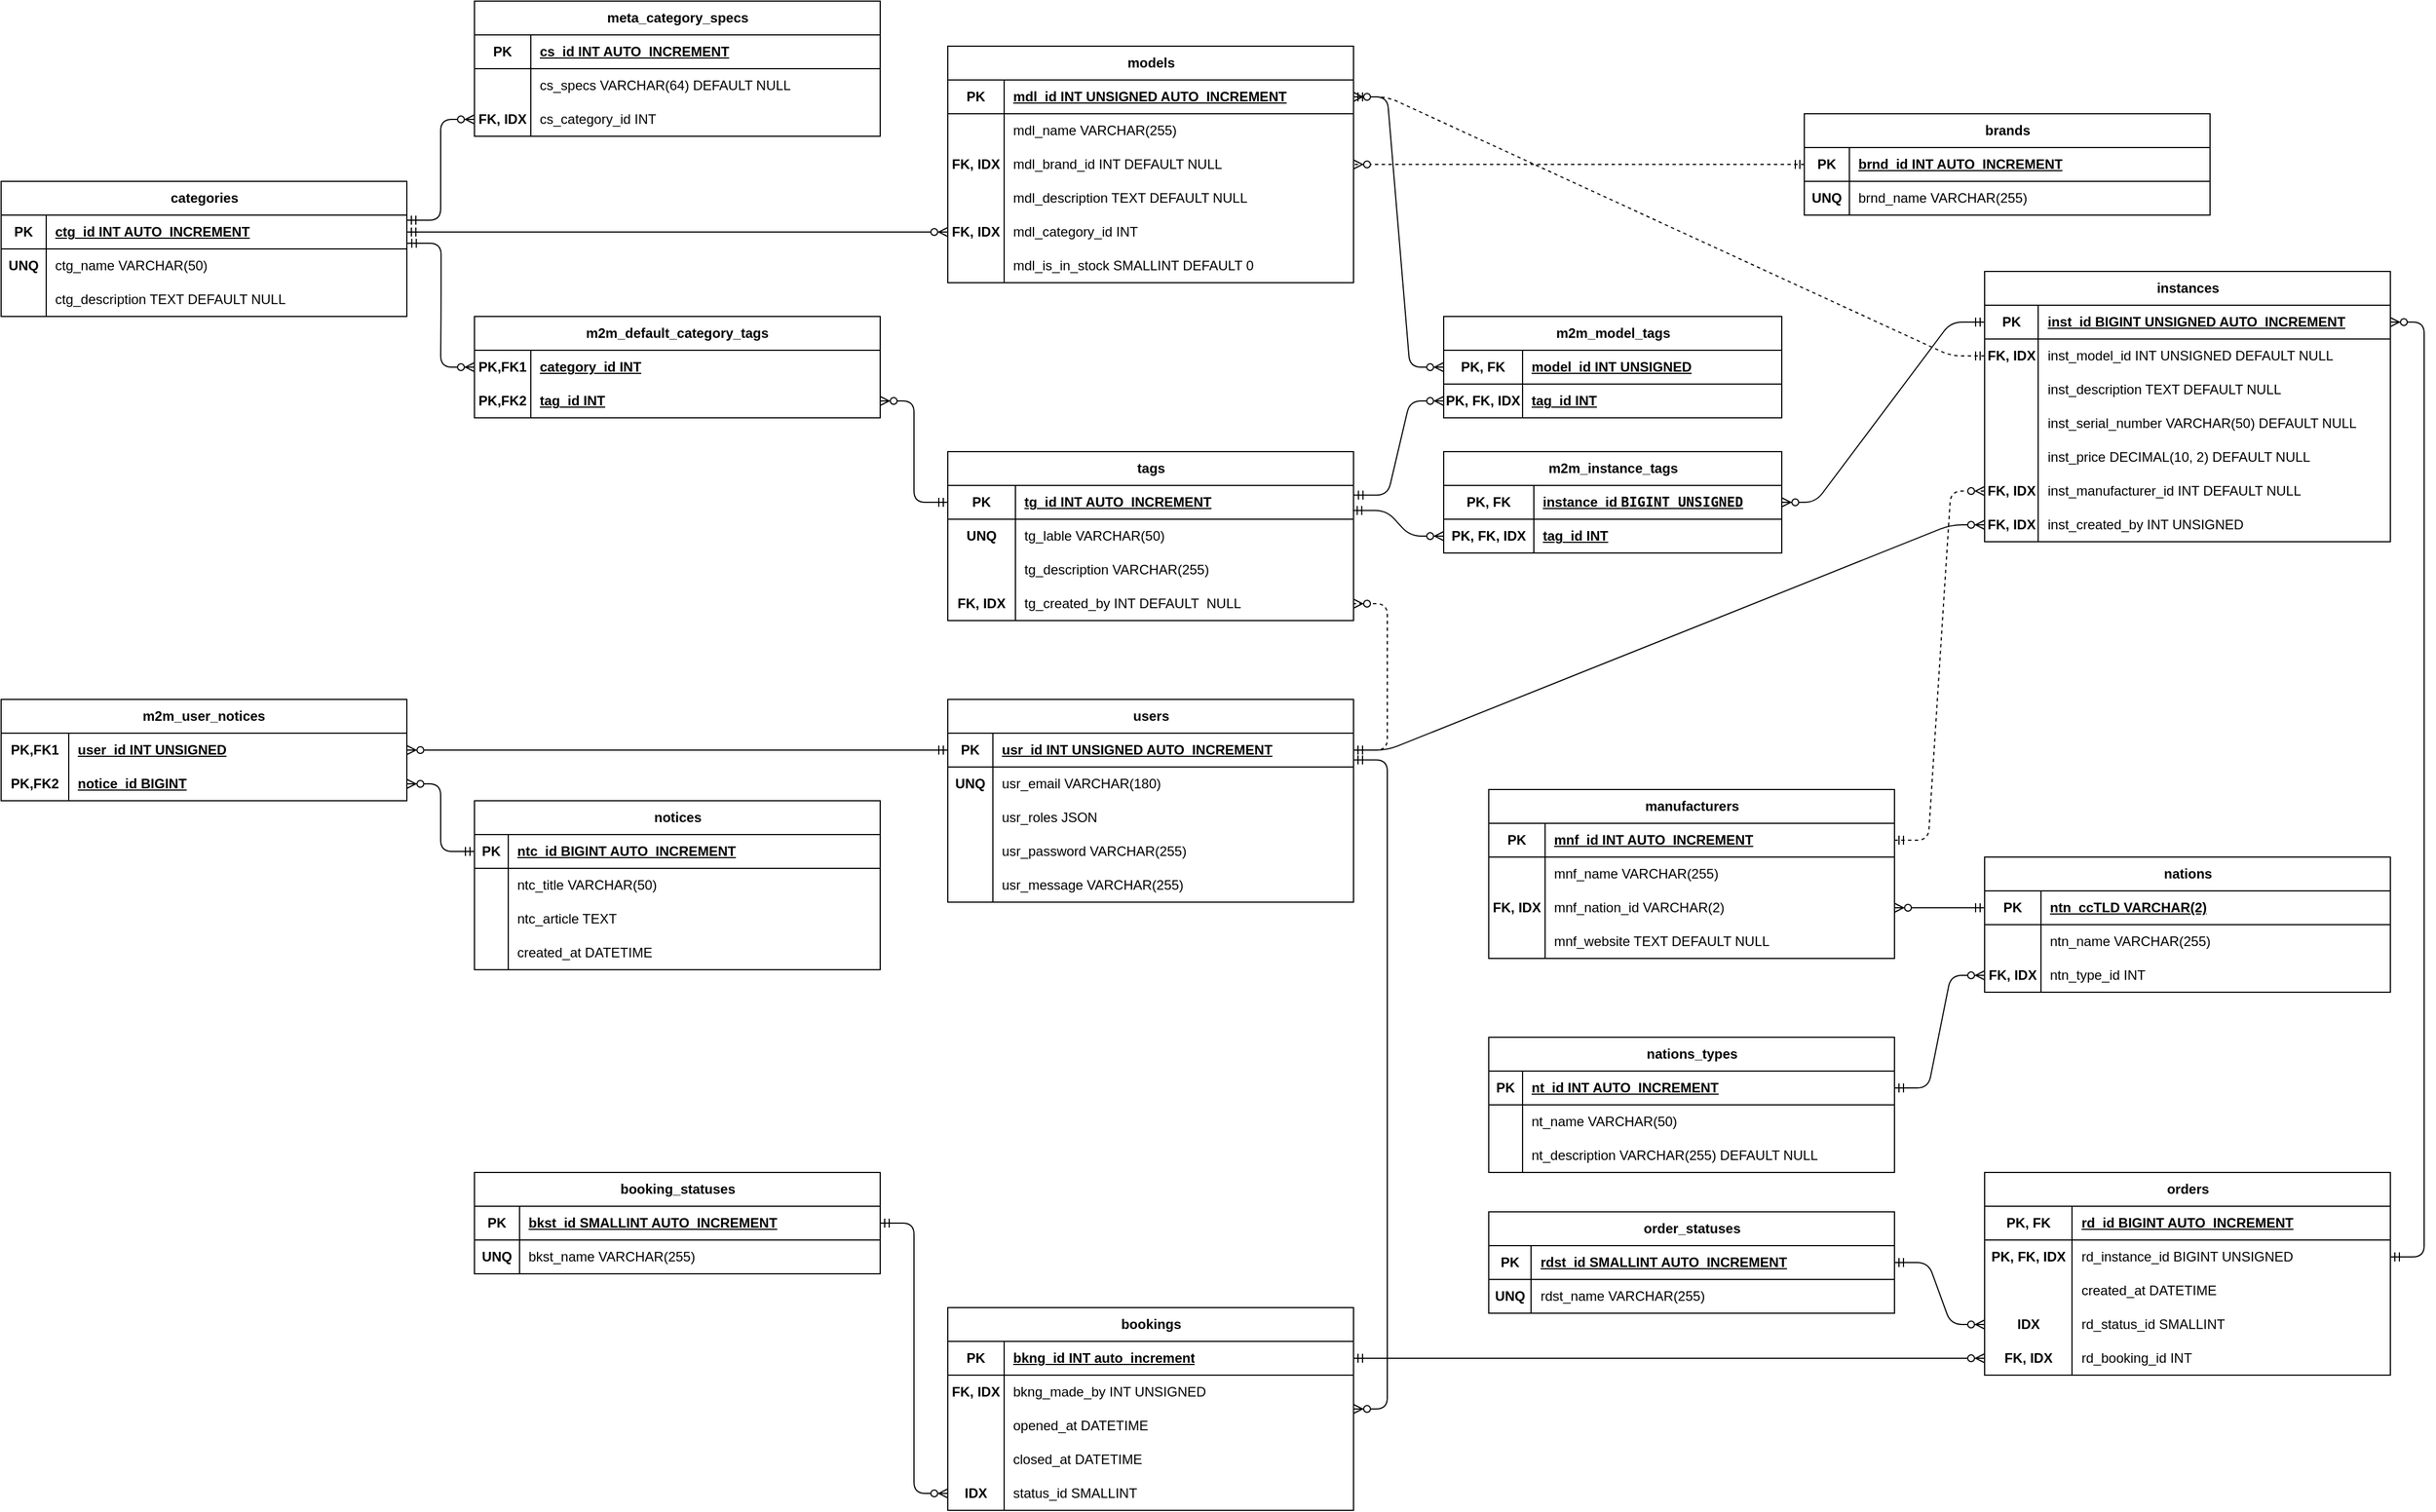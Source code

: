 <mxfile version="24.3.1" type="github">
  <diagram name="Page-1" id="e56a1550-8fbb-45ad-956c-1786394a9013">
    <mxGraphModel dx="5690" dy="3604" grid="1" gridSize="10" guides="1" tooltips="1" connect="1" arrows="1" fold="1" page="1" pageScale="1" pageWidth="3300" pageHeight="2339" background="none" math="0" shadow="0">
      <root>
        <mxCell id="0" />
        <mxCell id="1" parent="0" />
        <mxCell id="NHdadTuBNZMEaG2oG-7Y-571" value="" style="edgeStyle=entityRelationEdgeStyle;fontSize=12;html=1;endArrow=ERzeroToMany;startArrow=ERmandOne;rounded=1;entryX=0;entryY=0.5;entryDx=0;entryDy=0;dashed=1;curved=0;horizontal=1;" parent="1" source="NHdadTuBNZMEaG2oG-7Y-589" target="NHdadTuBNZMEaG2oG-7Y-564" edge="1">
          <mxGeometry width="100" height="100" relative="1" as="geometry">
            <mxPoint x="210" y="-1620" as="sourcePoint" />
            <mxPoint x="310" y="-1720" as="targetPoint" />
            <Array as="points">
              <mxPoint x="260" y="-1610" />
              <mxPoint x="210" y="-1210" />
            </Array>
          </mxGeometry>
        </mxCell>
        <mxCell id="NHdadTuBNZMEaG2oG-7Y-431" value="orders" style="shape=table;startSize=30;container=1;collapsible=1;childLayout=tableLayout;fixedRows=1;rowLines=0;fontStyle=1;align=center;resizeLast=1;html=1;horizontal=1;" parent="1" vertex="1">
          <mxGeometry x="-1200" y="-960" width="360" height="180.0" as="geometry" />
        </mxCell>
        <mxCell id="NHdadTuBNZMEaG2oG-7Y-432" value="" style="shape=tableRow;horizontal=1;startSize=0;swimlaneHead=0;swimlaneBody=0;fillColor=none;collapsible=0;dropTarget=0;points=[[0,0.5],[1,0.5]];portConstraint=eastwest;top=0;left=0;right=0;bottom=1;" parent="NHdadTuBNZMEaG2oG-7Y-431" vertex="1">
          <mxGeometry y="30" width="360" height="30" as="geometry" />
        </mxCell>
        <mxCell id="NHdadTuBNZMEaG2oG-7Y-433" value="&lt;div&gt;PK, FK&lt;/div&gt;" style="shape=partialRectangle;connectable=0;fillColor=none;top=0;left=0;bottom=0;right=0;fontStyle=1;overflow=hidden;whiteSpace=wrap;html=1;horizontal=1;" parent="NHdadTuBNZMEaG2oG-7Y-432" vertex="1">
          <mxGeometry width="77.5" height="30" as="geometry">
            <mxRectangle width="77.5" height="30" as="alternateBounds" />
          </mxGeometry>
        </mxCell>
        <mxCell id="NHdadTuBNZMEaG2oG-7Y-434" value="&lt;div&gt;rd_id BIGINT AUTO_INCREMENT&lt;br&gt;&lt;/div&gt;" style="shape=partialRectangle;connectable=0;fillColor=none;top=0;left=0;bottom=0;right=0;align=left;spacingLeft=6;fontStyle=5;overflow=hidden;whiteSpace=wrap;html=1;horizontal=1;" parent="NHdadTuBNZMEaG2oG-7Y-432" vertex="1">
          <mxGeometry x="77.5" width="282.5" height="30" as="geometry">
            <mxRectangle width="282.5" height="30" as="alternateBounds" />
          </mxGeometry>
        </mxCell>
        <mxCell id="NHdadTuBNZMEaG2oG-7Y-435" value="" style="shape=tableRow;horizontal=1;startSize=0;swimlaneHead=0;swimlaneBody=0;fillColor=none;collapsible=0;dropTarget=0;points=[[0,0.5],[1,0.5]];portConstraint=eastwest;top=0;left=0;right=0;bottom=0;" parent="NHdadTuBNZMEaG2oG-7Y-431" vertex="1">
          <mxGeometry y="60" width="360" height="30" as="geometry" />
        </mxCell>
        <mxCell id="NHdadTuBNZMEaG2oG-7Y-436" value="&lt;div&gt;&lt;b&gt;PK, FK, IDX&lt;br&gt;&lt;/b&gt;&lt;/div&gt;" style="shape=partialRectangle;connectable=0;fillColor=none;top=0;left=0;bottom=0;right=0;editable=1;overflow=hidden;whiteSpace=wrap;html=1;horizontal=1;" parent="NHdadTuBNZMEaG2oG-7Y-435" vertex="1">
          <mxGeometry width="77.5" height="30" as="geometry">
            <mxRectangle width="77.5" height="30" as="alternateBounds" />
          </mxGeometry>
        </mxCell>
        <mxCell id="NHdadTuBNZMEaG2oG-7Y-437" value="rd_instance_id BIGINT UNSIGNED" style="shape=partialRectangle;connectable=0;fillColor=none;top=0;left=0;bottom=0;right=0;align=left;spacingLeft=6;overflow=hidden;whiteSpace=wrap;html=1;horizontal=1;" parent="NHdadTuBNZMEaG2oG-7Y-435" vertex="1">
          <mxGeometry x="77.5" width="282.5" height="30" as="geometry">
            <mxRectangle width="282.5" height="30" as="alternateBounds" />
          </mxGeometry>
        </mxCell>
        <mxCell id="NHdadTuBNZMEaG2oG-7Y-438" value="" style="shape=tableRow;horizontal=1;startSize=0;swimlaneHead=0;swimlaneBody=0;fillColor=none;collapsible=0;dropTarget=0;points=[[0,0.5],[1,0.5]];portConstraint=eastwest;top=0;left=0;right=0;bottom=0;" parent="NHdadTuBNZMEaG2oG-7Y-431" vertex="1">
          <mxGeometry y="90" width="360" height="30" as="geometry" />
        </mxCell>
        <mxCell id="NHdadTuBNZMEaG2oG-7Y-439" value="" style="shape=partialRectangle;connectable=0;fillColor=none;top=0;left=0;bottom=0;right=0;editable=1;overflow=hidden;whiteSpace=wrap;html=1;horizontal=1;" parent="NHdadTuBNZMEaG2oG-7Y-438" vertex="1">
          <mxGeometry width="77.5" height="30" as="geometry">
            <mxRectangle width="77.5" height="30" as="alternateBounds" />
          </mxGeometry>
        </mxCell>
        <mxCell id="NHdadTuBNZMEaG2oG-7Y-440" value="created_at DATETIME" style="shape=partialRectangle;connectable=0;fillColor=none;top=0;left=0;bottom=0;right=0;align=left;spacingLeft=6;overflow=hidden;whiteSpace=wrap;html=1;horizontal=1;" parent="NHdadTuBNZMEaG2oG-7Y-438" vertex="1">
          <mxGeometry x="77.5" width="282.5" height="30" as="geometry">
            <mxRectangle width="282.5" height="30" as="alternateBounds" />
          </mxGeometry>
        </mxCell>
        <mxCell id="NHdadTuBNZMEaG2oG-7Y-441" value="" style="shape=tableRow;horizontal=1;startSize=0;swimlaneHead=0;swimlaneBody=0;fillColor=none;collapsible=0;dropTarget=0;points=[[0,0.5],[1,0.5]];portConstraint=eastwest;top=0;left=0;right=0;bottom=0;" parent="NHdadTuBNZMEaG2oG-7Y-431" vertex="1">
          <mxGeometry y="120" width="360" height="30" as="geometry" />
        </mxCell>
        <mxCell id="NHdadTuBNZMEaG2oG-7Y-442" value="&lt;b&gt;IDX&lt;/b&gt;" style="shape=partialRectangle;connectable=0;fillColor=none;top=0;left=0;bottom=0;right=0;editable=1;overflow=hidden;whiteSpace=wrap;html=1;horizontal=1;" parent="NHdadTuBNZMEaG2oG-7Y-441" vertex="1">
          <mxGeometry width="77.5" height="30" as="geometry">
            <mxRectangle width="77.5" height="30" as="alternateBounds" />
          </mxGeometry>
        </mxCell>
        <mxCell id="NHdadTuBNZMEaG2oG-7Y-443" value="rd_status_id SMALLINT" style="shape=partialRectangle;connectable=0;fillColor=none;top=0;left=0;bottom=0;right=0;align=left;spacingLeft=6;overflow=hidden;whiteSpace=wrap;html=1;horizontal=1;" parent="NHdadTuBNZMEaG2oG-7Y-441" vertex="1">
          <mxGeometry x="77.5" width="282.5" height="30" as="geometry">
            <mxRectangle width="282.5" height="30" as="alternateBounds" />
          </mxGeometry>
        </mxCell>
        <mxCell id="aKPzq5v0mVSlIckOXB41-1" value="" style="shape=tableRow;horizontal=1;startSize=0;swimlaneHead=0;swimlaneBody=0;fillColor=none;collapsible=0;dropTarget=0;points=[[0,0.5],[1,0.5]];portConstraint=eastwest;top=0;left=0;right=0;bottom=0;" vertex="1" parent="NHdadTuBNZMEaG2oG-7Y-431">
          <mxGeometry y="150" width="360" height="30" as="geometry" />
        </mxCell>
        <mxCell id="aKPzq5v0mVSlIckOXB41-2" value="&lt;div&gt;&lt;b&gt;FK, IDX&lt;br&gt;&lt;/b&gt;&lt;/div&gt;" style="shape=partialRectangle;connectable=0;fillColor=none;top=0;left=0;bottom=0;right=0;editable=1;overflow=hidden;whiteSpace=wrap;html=1;horizontal=1;" vertex="1" parent="aKPzq5v0mVSlIckOXB41-1">
          <mxGeometry width="77.5" height="30" as="geometry">
            <mxRectangle width="77.5" height="30" as="alternateBounds" />
          </mxGeometry>
        </mxCell>
        <mxCell id="aKPzq5v0mVSlIckOXB41-3" value="rd_booking_id INT" style="shape=partialRectangle;connectable=0;fillColor=none;top=0;left=0;bottom=0;right=0;align=left;spacingLeft=6;overflow=hidden;whiteSpace=wrap;html=1;horizontal=1;" vertex="1" parent="aKPzq5v0mVSlIckOXB41-1">
          <mxGeometry x="77.5" width="282.5" height="30" as="geometry">
            <mxRectangle width="282.5" height="30" as="alternateBounds" />
          </mxGeometry>
        </mxCell>
        <mxCell id="NHdadTuBNZMEaG2oG-7Y-453" value="order_statuses" style="shape=table;startSize=30;container=1;collapsible=1;childLayout=tableLayout;fixedRows=1;rowLines=0;fontStyle=1;align=center;resizeLast=1;html=1;horizontal=1;" parent="1" vertex="1">
          <mxGeometry x="-1640" y="-925" width="360" height="90" as="geometry" />
        </mxCell>
        <mxCell id="NHdadTuBNZMEaG2oG-7Y-454" value="" style="shape=tableRow;horizontal=1;startSize=0;swimlaneHead=0;swimlaneBody=0;fillColor=none;collapsible=0;dropTarget=0;points=[[0,0.5],[1,0.5]];portConstraint=eastwest;top=0;left=0;right=0;bottom=1;" parent="NHdadTuBNZMEaG2oG-7Y-453" vertex="1">
          <mxGeometry y="30" width="360" height="30" as="geometry" />
        </mxCell>
        <mxCell id="NHdadTuBNZMEaG2oG-7Y-455" value="PK" style="shape=partialRectangle;connectable=0;fillColor=none;top=0;left=0;bottom=0;right=0;fontStyle=1;overflow=hidden;whiteSpace=wrap;html=1;horizontal=1;" parent="NHdadTuBNZMEaG2oG-7Y-454" vertex="1">
          <mxGeometry width="37.5" height="30" as="geometry">
            <mxRectangle width="37.5" height="30" as="alternateBounds" />
          </mxGeometry>
        </mxCell>
        <mxCell id="NHdadTuBNZMEaG2oG-7Y-456" value="rdst_id SMALLINT AUTO_INCREMENT" style="shape=partialRectangle;connectable=0;fillColor=none;top=0;left=0;bottom=0;right=0;align=left;spacingLeft=6;fontStyle=5;overflow=hidden;whiteSpace=wrap;html=1;horizontal=1;" parent="NHdadTuBNZMEaG2oG-7Y-454" vertex="1">
          <mxGeometry x="37.5" width="322.5" height="30" as="geometry">
            <mxRectangle width="322.5" height="30" as="alternateBounds" />
          </mxGeometry>
        </mxCell>
        <mxCell id="NHdadTuBNZMEaG2oG-7Y-457" value="" style="shape=tableRow;horizontal=1;startSize=0;swimlaneHead=0;swimlaneBody=0;fillColor=none;collapsible=0;dropTarget=0;points=[[0,0.5],[1,0.5]];portConstraint=eastwest;top=0;left=0;right=0;bottom=0;" parent="NHdadTuBNZMEaG2oG-7Y-453" vertex="1">
          <mxGeometry y="60" width="360" height="30" as="geometry" />
        </mxCell>
        <mxCell id="NHdadTuBNZMEaG2oG-7Y-458" value="&lt;b&gt;UNQ&lt;/b&gt;" style="shape=partialRectangle;connectable=0;fillColor=none;top=0;left=0;bottom=0;right=0;editable=1;overflow=hidden;whiteSpace=wrap;html=1;horizontal=1;" parent="NHdadTuBNZMEaG2oG-7Y-457" vertex="1">
          <mxGeometry width="37.5" height="30" as="geometry">
            <mxRectangle width="37.5" height="30" as="alternateBounds" />
          </mxGeometry>
        </mxCell>
        <mxCell id="NHdadTuBNZMEaG2oG-7Y-459" value="rdst_name VARCHAR(255)" style="shape=partialRectangle;connectable=0;fillColor=none;top=0;left=0;bottom=0;right=0;align=left;spacingLeft=6;overflow=hidden;whiteSpace=wrap;html=1;horizontal=1;" parent="NHdadTuBNZMEaG2oG-7Y-457" vertex="1">
          <mxGeometry x="37.5" width="322.5" height="30" as="geometry">
            <mxRectangle width="322.5" height="30" as="alternateBounds" />
          </mxGeometry>
        </mxCell>
        <mxCell id="NHdadTuBNZMEaG2oG-7Y-461" value="" style="edgeStyle=entityRelationEdgeStyle;fontSize=12;html=1;endArrow=ERzeroToMany;startArrow=ERmandOne;rounded=1;entryX=0;entryY=0.5;entryDx=0;entryDy=0;exitX=1;exitY=0.5;exitDx=0;exitDy=0;curved=0;horizontal=1;" parent="1" source="NHdadTuBNZMEaG2oG-7Y-415" target="aKPzq5v0mVSlIckOXB41-1" edge="1">
          <mxGeometry width="100" height="100" relative="1" as="geometry">
            <mxPoint x="-1190" y="-939" as="sourcePoint" />
            <mxPoint x="-1290" y="-654" as="targetPoint" />
          </mxGeometry>
        </mxCell>
        <mxCell id="NHdadTuBNZMEaG2oG-7Y-471" value="" style="edgeStyle=entityRelationEdgeStyle;fontSize=12;html=1;endArrow=ERzeroToMany;startArrow=ERmandOne;rounded=1;exitX=1;exitY=0.5;exitDx=0;exitDy=0;entryX=0;entryY=0.5;entryDx=0;entryDy=0;curved=0;horizontal=1;" parent="1" source="NHdadTuBNZMEaG2oG-7Y-386" target="NHdadTuBNZMEaG2oG-7Y-567" edge="1">
          <mxGeometry width="100" height="100" relative="1" as="geometry">
            <mxPoint x="-1860" y="-1137" as="sourcePoint" />
            <mxPoint x="-1177.5" y="-1422" as="targetPoint" />
            <Array as="points">
              <mxPoint x="-1350" y="-1172" />
            </Array>
          </mxGeometry>
        </mxCell>
        <mxCell id="NHdadTuBNZMEaG2oG-7Y-548" value="instances" style="shape=table;startSize=30;container=1;collapsible=1;childLayout=tableLayout;fixedRows=1;rowLines=0;fontStyle=1;align=center;resizeLast=1;html=1;horizontal=1;" parent="1" vertex="1">
          <mxGeometry x="-1200" y="-1760" width="360" height="240" as="geometry" />
        </mxCell>
        <mxCell id="NHdadTuBNZMEaG2oG-7Y-549" value="" style="shape=tableRow;horizontal=1;startSize=0;swimlaneHead=0;swimlaneBody=0;fillColor=none;collapsible=0;dropTarget=0;points=[[0,0.5],[1,0.5]];portConstraint=eastwest;top=0;left=0;right=0;bottom=1;" parent="NHdadTuBNZMEaG2oG-7Y-548" vertex="1">
          <mxGeometry y="30" width="360" height="30" as="geometry" />
        </mxCell>
        <mxCell id="NHdadTuBNZMEaG2oG-7Y-550" value="PK" style="shape=partialRectangle;connectable=0;fillColor=none;top=0;left=0;bottom=0;right=0;fontStyle=1;overflow=hidden;whiteSpace=wrap;html=1;horizontal=1;" parent="NHdadTuBNZMEaG2oG-7Y-549" vertex="1">
          <mxGeometry width="47.5" height="30" as="geometry">
            <mxRectangle width="47.5" height="30" as="alternateBounds" />
          </mxGeometry>
        </mxCell>
        <mxCell id="NHdadTuBNZMEaG2oG-7Y-551" value="inst_id BIGINT UNSIGNED AUTO_INCREMENT" style="shape=partialRectangle;connectable=0;fillColor=none;top=0;left=0;bottom=0;right=0;align=left;spacingLeft=6;fontStyle=5;overflow=hidden;whiteSpace=wrap;html=1;horizontal=1;" parent="NHdadTuBNZMEaG2oG-7Y-549" vertex="1">
          <mxGeometry x="47.5" width="312.5" height="30" as="geometry">
            <mxRectangle width="312.5" height="30" as="alternateBounds" />
          </mxGeometry>
        </mxCell>
        <mxCell id="NHdadTuBNZMEaG2oG-7Y-552" value="" style="shape=tableRow;horizontal=1;startSize=0;swimlaneHead=0;swimlaneBody=0;fillColor=none;collapsible=0;dropTarget=0;points=[[0,0.5],[1,0.5]];portConstraint=eastwest;top=0;left=0;right=0;bottom=0;" parent="NHdadTuBNZMEaG2oG-7Y-548" vertex="1">
          <mxGeometry y="60" width="360" height="30" as="geometry" />
        </mxCell>
        <mxCell id="NHdadTuBNZMEaG2oG-7Y-553" value="&lt;b&gt;FK, IDX&lt;/b&gt;" style="shape=partialRectangle;connectable=0;fillColor=none;top=0;left=0;bottom=0;right=0;editable=1;overflow=hidden;whiteSpace=wrap;html=1;horizontal=1;" parent="NHdadTuBNZMEaG2oG-7Y-552" vertex="1">
          <mxGeometry width="47.5" height="30" as="geometry">
            <mxRectangle width="47.5" height="30" as="alternateBounds" />
          </mxGeometry>
        </mxCell>
        <mxCell id="NHdadTuBNZMEaG2oG-7Y-554" value="inst_model_id INT UNSIGNED DEFAULT NULL" style="shape=partialRectangle;connectable=0;fillColor=none;top=0;left=0;bottom=0;right=0;align=left;spacingLeft=6;overflow=hidden;whiteSpace=wrap;html=1;horizontal=1;" parent="NHdadTuBNZMEaG2oG-7Y-552" vertex="1">
          <mxGeometry x="47.5" width="312.5" height="30" as="geometry">
            <mxRectangle width="312.5" height="30" as="alternateBounds" />
          </mxGeometry>
        </mxCell>
        <mxCell id="NHdadTuBNZMEaG2oG-7Y-555" value="" style="shape=tableRow;horizontal=1;startSize=0;swimlaneHead=0;swimlaneBody=0;fillColor=none;collapsible=0;dropTarget=0;points=[[0,0.5],[1,0.5]];portConstraint=eastwest;top=0;left=0;right=0;bottom=0;" parent="NHdadTuBNZMEaG2oG-7Y-548" vertex="1">
          <mxGeometry y="90" width="360" height="30" as="geometry" />
        </mxCell>
        <mxCell id="NHdadTuBNZMEaG2oG-7Y-556" value="" style="shape=partialRectangle;connectable=0;fillColor=none;top=0;left=0;bottom=0;right=0;editable=1;overflow=hidden;whiteSpace=wrap;html=1;horizontal=1;" parent="NHdadTuBNZMEaG2oG-7Y-555" vertex="1">
          <mxGeometry width="47.5" height="30" as="geometry">
            <mxRectangle width="47.5" height="30" as="alternateBounds" />
          </mxGeometry>
        </mxCell>
        <mxCell id="NHdadTuBNZMEaG2oG-7Y-557" value="inst_description TEXT DEFAULT NULL" style="shape=partialRectangle;connectable=0;fillColor=none;top=0;left=0;bottom=0;right=0;align=left;spacingLeft=6;overflow=hidden;whiteSpace=wrap;html=1;horizontal=1;" parent="NHdadTuBNZMEaG2oG-7Y-555" vertex="1">
          <mxGeometry x="47.5" width="312.5" height="30" as="geometry">
            <mxRectangle width="312.5" height="30" as="alternateBounds" />
          </mxGeometry>
        </mxCell>
        <mxCell id="NHdadTuBNZMEaG2oG-7Y-558" value="" style="shape=tableRow;horizontal=1;startSize=0;swimlaneHead=0;swimlaneBody=0;fillColor=none;collapsible=0;dropTarget=0;points=[[0,0.5],[1,0.5]];portConstraint=eastwest;top=0;left=0;right=0;bottom=0;" parent="NHdadTuBNZMEaG2oG-7Y-548" vertex="1">
          <mxGeometry y="120" width="360" height="30" as="geometry" />
        </mxCell>
        <mxCell id="NHdadTuBNZMEaG2oG-7Y-559" value="" style="shape=partialRectangle;connectable=0;fillColor=none;top=0;left=0;bottom=0;right=0;editable=1;overflow=hidden;whiteSpace=wrap;html=1;horizontal=1;" parent="NHdadTuBNZMEaG2oG-7Y-558" vertex="1">
          <mxGeometry width="47.5" height="30" as="geometry">
            <mxRectangle width="47.5" height="30" as="alternateBounds" />
          </mxGeometry>
        </mxCell>
        <mxCell id="NHdadTuBNZMEaG2oG-7Y-560" value="inst_serial_number VARCHAR(50) DEFAULT NULL" style="shape=partialRectangle;connectable=0;fillColor=none;top=0;left=0;bottom=0;right=0;align=left;spacingLeft=6;overflow=hidden;whiteSpace=wrap;html=1;horizontal=1;" parent="NHdadTuBNZMEaG2oG-7Y-558" vertex="1">
          <mxGeometry x="47.5" width="312.5" height="30" as="geometry">
            <mxRectangle width="312.5" height="30" as="alternateBounds" />
          </mxGeometry>
        </mxCell>
        <mxCell id="NHdadTuBNZMEaG2oG-7Y-561" value="" style="shape=tableRow;horizontal=1;startSize=0;swimlaneHead=0;swimlaneBody=0;fillColor=none;collapsible=0;dropTarget=0;points=[[0,0.5],[1,0.5]];portConstraint=eastwest;top=0;left=0;right=0;bottom=0;" parent="NHdadTuBNZMEaG2oG-7Y-548" vertex="1">
          <mxGeometry y="150" width="360" height="30" as="geometry" />
        </mxCell>
        <mxCell id="NHdadTuBNZMEaG2oG-7Y-562" value="" style="shape=partialRectangle;connectable=0;fillColor=none;top=0;left=0;bottom=0;right=0;editable=1;overflow=hidden;whiteSpace=wrap;html=1;horizontal=1;" parent="NHdadTuBNZMEaG2oG-7Y-561" vertex="1">
          <mxGeometry width="47.5" height="30" as="geometry">
            <mxRectangle width="47.5" height="30" as="alternateBounds" />
          </mxGeometry>
        </mxCell>
        <mxCell id="NHdadTuBNZMEaG2oG-7Y-563" value="inst_price DECIMAL(10, 2) DEFAULT NULL" style="shape=partialRectangle;connectable=0;fillColor=none;top=0;left=0;bottom=0;right=0;align=left;spacingLeft=6;overflow=hidden;whiteSpace=wrap;html=1;horizontal=1;" parent="NHdadTuBNZMEaG2oG-7Y-561" vertex="1">
          <mxGeometry x="47.5" width="312.5" height="30" as="geometry">
            <mxRectangle width="312.5" height="30" as="alternateBounds" />
          </mxGeometry>
        </mxCell>
        <mxCell id="NHdadTuBNZMEaG2oG-7Y-564" value="" style="shape=tableRow;horizontal=1;startSize=0;swimlaneHead=0;swimlaneBody=0;fillColor=none;collapsible=0;dropTarget=0;points=[[0,0.5],[1,0.5]];portConstraint=eastwest;top=0;left=0;right=0;bottom=0;" parent="NHdadTuBNZMEaG2oG-7Y-548" vertex="1">
          <mxGeometry y="180" width="360" height="30" as="geometry" />
        </mxCell>
        <mxCell id="NHdadTuBNZMEaG2oG-7Y-565" value="&lt;div&gt;&lt;b&gt;FK, IDX&lt;/b&gt;&lt;/div&gt;" style="shape=partialRectangle;connectable=0;fillColor=none;top=0;left=0;bottom=0;right=0;editable=1;overflow=hidden;whiteSpace=wrap;html=1;horizontal=1;" parent="NHdadTuBNZMEaG2oG-7Y-564" vertex="1">
          <mxGeometry width="47.5" height="30" as="geometry">
            <mxRectangle width="47.5" height="30" as="alternateBounds" />
          </mxGeometry>
        </mxCell>
        <mxCell id="NHdadTuBNZMEaG2oG-7Y-566" value="inst_manufacturer_id INT DEFAULT NULL" style="shape=partialRectangle;connectable=0;fillColor=none;top=0;left=0;bottom=0;right=0;align=left;spacingLeft=6;overflow=hidden;whiteSpace=wrap;html=1;horizontal=1;" parent="NHdadTuBNZMEaG2oG-7Y-564" vertex="1">
          <mxGeometry x="47.5" width="312.5" height="30" as="geometry">
            <mxRectangle width="312.5" height="30" as="alternateBounds" />
          </mxGeometry>
        </mxCell>
        <mxCell id="NHdadTuBNZMEaG2oG-7Y-567" value="" style="shape=tableRow;horizontal=1;startSize=0;swimlaneHead=0;swimlaneBody=0;fillColor=none;collapsible=0;dropTarget=0;points=[[0,0.5],[1,0.5]];portConstraint=eastwest;top=0;left=0;right=0;bottom=0;" parent="NHdadTuBNZMEaG2oG-7Y-548" vertex="1">
          <mxGeometry y="210" width="360" height="30" as="geometry" />
        </mxCell>
        <mxCell id="NHdadTuBNZMEaG2oG-7Y-568" value="&lt;div&gt;&lt;b&gt;FK, IDX&lt;/b&gt;&lt;/div&gt;" style="shape=partialRectangle;connectable=0;fillColor=none;top=0;left=0;bottom=0;right=0;editable=1;overflow=hidden;whiteSpace=wrap;html=1;horizontal=1;" parent="NHdadTuBNZMEaG2oG-7Y-567" vertex="1">
          <mxGeometry width="47.5" height="30" as="geometry">
            <mxRectangle width="47.5" height="30" as="alternateBounds" />
          </mxGeometry>
        </mxCell>
        <mxCell id="NHdadTuBNZMEaG2oG-7Y-569" value="inst_created_by INT UNSIGNED" style="shape=partialRectangle;connectable=0;fillColor=none;top=0;left=0;bottom=0;right=0;align=left;spacingLeft=6;overflow=hidden;whiteSpace=wrap;html=1;horizontal=1;" parent="NHdadTuBNZMEaG2oG-7Y-567" vertex="1">
          <mxGeometry x="47.5" width="312.5" height="30" as="geometry">
            <mxRectangle width="312.5" height="30" as="alternateBounds" />
          </mxGeometry>
        </mxCell>
        <mxCell id="NHdadTuBNZMEaG2oG-7Y-460" value="" style="edgeStyle=entityRelationEdgeStyle;fontSize=12;html=1;endArrow=ERzeroToMany;startArrow=ERmandOne;rounded=1;exitX=1;exitY=0.5;exitDx=0;exitDy=0;curved=0;horizontal=1;" parent="1" source="NHdadTuBNZMEaG2oG-7Y-454" target="NHdadTuBNZMEaG2oG-7Y-441" edge="1">
          <mxGeometry width="100" height="100" relative="1" as="geometry">
            <mxPoint x="-980" y="-189" as="sourcePoint" />
            <mxPoint x="-880" y="-289" as="targetPoint" />
          </mxGeometry>
        </mxCell>
        <mxCell id="NHdadTuBNZMEaG2oG-7Y-444" value="" style="edgeStyle=entityRelationEdgeStyle;fontSize=12;html=1;endArrow=ERzeroToMany;startArrow=ERmandOne;rounded=1;exitX=1;exitY=0.5;exitDx=0;exitDy=0;entryX=1;entryY=0.5;entryDx=0;entryDy=0;curved=0;horizontal=1;" parent="1" source="NHdadTuBNZMEaG2oG-7Y-435" target="NHdadTuBNZMEaG2oG-7Y-549" edge="1">
          <mxGeometry width="100" height="100" relative="1" as="geometry">
            <mxPoint x="-1220" y="-1170" as="sourcePoint" />
            <mxPoint x="-1110" y="-1300" as="targetPoint" />
            <Array as="points">
              <mxPoint x="-1170" y="-1370" />
              <mxPoint x="-750" y="-1130" />
            </Array>
          </mxGeometry>
        </mxCell>
        <mxCell id="NHdadTuBNZMEaG2oG-7Y-385" value="users" style="shape=table;startSize=30;container=1;collapsible=1;childLayout=tableLayout;fixedRows=1;rowLines=0;fontStyle=1;align=center;resizeLast=1;html=1;horizontal=1;" parent="1" vertex="1">
          <mxGeometry x="-2120" y="-1380" width="360" height="180" as="geometry" />
        </mxCell>
        <mxCell id="NHdadTuBNZMEaG2oG-7Y-386" value="" style="shape=tableRow;horizontal=1;startSize=0;swimlaneHead=0;swimlaneBody=0;fillColor=none;collapsible=0;dropTarget=0;points=[[0,0.5],[1,0.5]];portConstraint=eastwest;top=0;left=0;right=0;bottom=1;" parent="NHdadTuBNZMEaG2oG-7Y-385" vertex="1">
          <mxGeometry y="30" width="360" height="30" as="geometry" />
        </mxCell>
        <mxCell id="NHdadTuBNZMEaG2oG-7Y-387" value="PK" style="shape=partialRectangle;connectable=0;fillColor=none;top=0;left=0;bottom=0;right=0;fontStyle=1;overflow=hidden;whiteSpace=wrap;html=1;horizontal=1;" parent="NHdadTuBNZMEaG2oG-7Y-386" vertex="1">
          <mxGeometry width="40" height="30" as="geometry">
            <mxRectangle width="40" height="30" as="alternateBounds" />
          </mxGeometry>
        </mxCell>
        <mxCell id="NHdadTuBNZMEaG2oG-7Y-388" value="usr_id INT UNSIGNED AUTO_INCREMENT" style="shape=partialRectangle;connectable=0;fillColor=none;top=0;left=0;bottom=0;right=0;align=left;spacingLeft=6;fontStyle=5;overflow=hidden;whiteSpace=wrap;html=1;horizontal=1;" parent="NHdadTuBNZMEaG2oG-7Y-386" vertex="1">
          <mxGeometry x="40" width="320" height="30" as="geometry">
            <mxRectangle width="320" height="30" as="alternateBounds" />
          </mxGeometry>
        </mxCell>
        <mxCell id="NHdadTuBNZMEaG2oG-7Y-389" value="" style="shape=tableRow;horizontal=1;startSize=0;swimlaneHead=0;swimlaneBody=0;fillColor=none;collapsible=0;dropTarget=0;points=[[0,0.5],[1,0.5]];portConstraint=eastwest;top=0;left=0;right=0;bottom=0;" parent="NHdadTuBNZMEaG2oG-7Y-385" vertex="1">
          <mxGeometry y="60" width="360" height="30" as="geometry" />
        </mxCell>
        <mxCell id="NHdadTuBNZMEaG2oG-7Y-390" value="&lt;b&gt;UNQ&lt;/b&gt;" style="shape=partialRectangle;connectable=0;fillColor=none;top=0;left=0;bottom=0;right=0;editable=1;overflow=hidden;whiteSpace=wrap;html=1;horizontal=1;" parent="NHdadTuBNZMEaG2oG-7Y-389" vertex="1">
          <mxGeometry width="40" height="30" as="geometry">
            <mxRectangle width="40" height="30" as="alternateBounds" />
          </mxGeometry>
        </mxCell>
        <mxCell id="NHdadTuBNZMEaG2oG-7Y-391" value="usr_email VARCHAR(180) " style="shape=partialRectangle;connectable=0;fillColor=none;top=0;left=0;bottom=0;right=0;align=left;spacingLeft=6;overflow=hidden;whiteSpace=wrap;html=1;horizontal=1;" parent="NHdadTuBNZMEaG2oG-7Y-389" vertex="1">
          <mxGeometry x="40" width="320" height="30" as="geometry">
            <mxRectangle width="320" height="30" as="alternateBounds" />
          </mxGeometry>
        </mxCell>
        <mxCell id="NHdadTuBNZMEaG2oG-7Y-392" value="" style="shape=tableRow;horizontal=1;startSize=0;swimlaneHead=0;swimlaneBody=0;fillColor=none;collapsible=0;dropTarget=0;points=[[0,0.5],[1,0.5]];portConstraint=eastwest;top=0;left=0;right=0;bottom=0;" parent="NHdadTuBNZMEaG2oG-7Y-385" vertex="1">
          <mxGeometry y="90" width="360" height="30" as="geometry" />
        </mxCell>
        <mxCell id="NHdadTuBNZMEaG2oG-7Y-393" value="" style="shape=partialRectangle;connectable=0;fillColor=none;top=0;left=0;bottom=0;right=0;editable=1;overflow=hidden;whiteSpace=wrap;html=1;horizontal=1;" parent="NHdadTuBNZMEaG2oG-7Y-392" vertex="1">
          <mxGeometry width="40" height="30" as="geometry">
            <mxRectangle width="40" height="30" as="alternateBounds" />
          </mxGeometry>
        </mxCell>
        <mxCell id="NHdadTuBNZMEaG2oG-7Y-394" value="usr_roles JSON " style="shape=partialRectangle;connectable=0;fillColor=none;top=0;left=0;bottom=0;right=0;align=left;spacingLeft=6;overflow=hidden;whiteSpace=wrap;html=1;horizontal=1;" parent="NHdadTuBNZMEaG2oG-7Y-392" vertex="1">
          <mxGeometry x="40" width="320" height="30" as="geometry">
            <mxRectangle width="320" height="30" as="alternateBounds" />
          </mxGeometry>
        </mxCell>
        <mxCell id="NHdadTuBNZMEaG2oG-7Y-395" value="" style="shape=tableRow;horizontal=1;startSize=0;swimlaneHead=0;swimlaneBody=0;fillColor=none;collapsible=0;dropTarget=0;points=[[0,0.5],[1,0.5]];portConstraint=eastwest;top=0;left=0;right=0;bottom=0;" parent="NHdadTuBNZMEaG2oG-7Y-385" vertex="1">
          <mxGeometry y="120" width="360" height="30" as="geometry" />
        </mxCell>
        <mxCell id="NHdadTuBNZMEaG2oG-7Y-396" value="" style="shape=partialRectangle;connectable=0;fillColor=none;top=0;left=0;bottom=0;right=0;editable=1;overflow=hidden;whiteSpace=wrap;html=1;horizontal=1;" parent="NHdadTuBNZMEaG2oG-7Y-395" vertex="1">
          <mxGeometry width="40" height="30" as="geometry">
            <mxRectangle width="40" height="30" as="alternateBounds" />
          </mxGeometry>
        </mxCell>
        <mxCell id="NHdadTuBNZMEaG2oG-7Y-397" value="usr_password VARCHAR(255) " style="shape=partialRectangle;connectable=0;fillColor=none;top=0;left=0;bottom=0;right=0;align=left;spacingLeft=6;overflow=hidden;whiteSpace=wrap;html=1;horizontal=1;" parent="NHdadTuBNZMEaG2oG-7Y-395" vertex="1">
          <mxGeometry x="40" width="320" height="30" as="geometry">
            <mxRectangle width="320" height="30" as="alternateBounds" />
          </mxGeometry>
        </mxCell>
        <mxCell id="NHdadTuBNZMEaG2oG-7Y-398" value="" style="shape=tableRow;horizontal=1;startSize=0;swimlaneHead=0;swimlaneBody=0;fillColor=none;collapsible=0;dropTarget=0;points=[[0,0.5],[1,0.5]];portConstraint=eastwest;top=0;left=0;right=0;bottom=0;" parent="NHdadTuBNZMEaG2oG-7Y-385" vertex="1">
          <mxGeometry y="150" width="360" height="30" as="geometry" />
        </mxCell>
        <mxCell id="NHdadTuBNZMEaG2oG-7Y-399" value="" style="shape=partialRectangle;connectable=0;fillColor=none;top=0;left=0;bottom=0;right=0;editable=1;overflow=hidden;whiteSpace=wrap;html=1;horizontal=1;" parent="NHdadTuBNZMEaG2oG-7Y-398" vertex="1">
          <mxGeometry width="40" height="30" as="geometry">
            <mxRectangle width="40" height="30" as="alternateBounds" />
          </mxGeometry>
        </mxCell>
        <mxCell id="NHdadTuBNZMEaG2oG-7Y-400" value="usr_message VARCHAR(255) " style="shape=partialRectangle;connectable=0;fillColor=none;top=0;left=0;bottom=0;right=0;align=left;spacingLeft=6;overflow=hidden;whiteSpace=wrap;html=1;horizontal=1;" parent="NHdadTuBNZMEaG2oG-7Y-398" vertex="1">
          <mxGeometry x="40" width="320" height="30" as="geometry">
            <mxRectangle width="320" height="30" as="alternateBounds" />
          </mxGeometry>
        </mxCell>
        <mxCell id="NHdadTuBNZMEaG2oG-7Y-414" value="bookings" style="shape=table;startSize=30;container=1;collapsible=1;childLayout=tableLayout;fixedRows=1;rowLines=0;fontStyle=1;align=center;resizeLast=1;html=1;horizontal=1;" parent="1" vertex="1">
          <mxGeometry x="-2120" y="-840" width="360" height="180" as="geometry" />
        </mxCell>
        <mxCell id="NHdadTuBNZMEaG2oG-7Y-415" value="" style="shape=tableRow;horizontal=1;startSize=0;swimlaneHead=0;swimlaneBody=0;fillColor=none;collapsible=0;dropTarget=0;points=[[0,0.5],[1,0.5]];portConstraint=eastwest;top=0;left=0;right=0;bottom=1;" parent="NHdadTuBNZMEaG2oG-7Y-414" vertex="1">
          <mxGeometry y="30" width="360" height="30" as="geometry" />
        </mxCell>
        <mxCell id="NHdadTuBNZMEaG2oG-7Y-416" value="PK" style="shape=partialRectangle;connectable=0;fillColor=none;top=0;left=0;bottom=0;right=0;fontStyle=1;overflow=hidden;whiteSpace=wrap;html=1;horizontal=1;" parent="NHdadTuBNZMEaG2oG-7Y-415" vertex="1">
          <mxGeometry width="50" height="30" as="geometry">
            <mxRectangle width="50" height="30" as="alternateBounds" />
          </mxGeometry>
        </mxCell>
        <mxCell id="NHdadTuBNZMEaG2oG-7Y-417" value="bkng_id INT auto_increment" style="shape=partialRectangle;connectable=0;fillColor=none;top=0;left=0;bottom=0;right=0;align=left;spacingLeft=6;fontStyle=5;overflow=hidden;whiteSpace=wrap;html=1;horizontal=1;" parent="NHdadTuBNZMEaG2oG-7Y-415" vertex="1">
          <mxGeometry x="50" width="310" height="30" as="geometry">
            <mxRectangle width="310" height="30" as="alternateBounds" />
          </mxGeometry>
        </mxCell>
        <mxCell id="NHdadTuBNZMEaG2oG-7Y-418" value="" style="shape=tableRow;horizontal=1;startSize=0;swimlaneHead=0;swimlaneBody=0;fillColor=none;collapsible=0;dropTarget=0;points=[[0,0.5],[1,0.5]];portConstraint=eastwest;top=0;left=0;right=0;bottom=0;" parent="NHdadTuBNZMEaG2oG-7Y-414" vertex="1">
          <mxGeometry y="60" width="360" height="30" as="geometry" />
        </mxCell>
        <mxCell id="NHdadTuBNZMEaG2oG-7Y-419" value="&lt;b&gt;FK, IDX&lt;/b&gt;" style="shape=partialRectangle;connectable=0;fillColor=none;top=0;left=0;bottom=0;right=0;editable=1;overflow=hidden;whiteSpace=wrap;html=1;horizontal=1;" parent="NHdadTuBNZMEaG2oG-7Y-418" vertex="1">
          <mxGeometry width="50" height="30" as="geometry">
            <mxRectangle width="50" height="30" as="alternateBounds" />
          </mxGeometry>
        </mxCell>
        <mxCell id="NHdadTuBNZMEaG2oG-7Y-420" value="bkng_made_by INT UNSIGNED " style="shape=partialRectangle;connectable=0;fillColor=none;top=0;left=0;bottom=0;right=0;align=left;spacingLeft=6;overflow=hidden;whiteSpace=wrap;html=1;horizontal=1;" parent="NHdadTuBNZMEaG2oG-7Y-418" vertex="1">
          <mxGeometry x="50" width="310" height="30" as="geometry">
            <mxRectangle width="310" height="30" as="alternateBounds" />
          </mxGeometry>
        </mxCell>
        <mxCell id="NHdadTuBNZMEaG2oG-7Y-421" value="" style="shape=tableRow;horizontal=1;startSize=0;swimlaneHead=0;swimlaneBody=0;fillColor=none;collapsible=0;dropTarget=0;points=[[0,0.5],[1,0.5]];portConstraint=eastwest;top=0;left=0;right=0;bottom=0;" parent="NHdadTuBNZMEaG2oG-7Y-414" vertex="1">
          <mxGeometry y="90" width="360" height="30" as="geometry" />
        </mxCell>
        <mxCell id="NHdadTuBNZMEaG2oG-7Y-422" value="" style="shape=partialRectangle;connectable=0;fillColor=none;top=0;left=0;bottom=0;right=0;editable=1;overflow=hidden;whiteSpace=wrap;html=1;horizontal=1;" parent="NHdadTuBNZMEaG2oG-7Y-421" vertex="1">
          <mxGeometry width="50" height="30" as="geometry">
            <mxRectangle width="50" height="30" as="alternateBounds" />
          </mxGeometry>
        </mxCell>
        <mxCell id="NHdadTuBNZMEaG2oG-7Y-423" value="opened_at DATETIME" style="shape=partialRectangle;connectable=0;fillColor=none;top=0;left=0;bottom=0;right=0;align=left;spacingLeft=6;overflow=hidden;whiteSpace=wrap;html=1;horizontal=1;" parent="NHdadTuBNZMEaG2oG-7Y-421" vertex="1">
          <mxGeometry x="50" width="310" height="30" as="geometry">
            <mxRectangle width="310" height="30" as="alternateBounds" />
          </mxGeometry>
        </mxCell>
        <mxCell id="NHdadTuBNZMEaG2oG-7Y-424" value="" style="shape=tableRow;horizontal=1;startSize=0;swimlaneHead=0;swimlaneBody=0;fillColor=none;collapsible=0;dropTarget=0;points=[[0,0.5],[1,0.5]];portConstraint=eastwest;top=0;left=0;right=0;bottom=0;" parent="NHdadTuBNZMEaG2oG-7Y-414" vertex="1">
          <mxGeometry y="120" width="360" height="30" as="geometry" />
        </mxCell>
        <mxCell id="NHdadTuBNZMEaG2oG-7Y-425" value="" style="shape=partialRectangle;connectable=0;fillColor=none;top=0;left=0;bottom=0;right=0;editable=1;overflow=hidden;whiteSpace=wrap;html=1;horizontal=1;" parent="NHdadTuBNZMEaG2oG-7Y-424" vertex="1">
          <mxGeometry width="50" height="30" as="geometry">
            <mxRectangle width="50" height="30" as="alternateBounds" />
          </mxGeometry>
        </mxCell>
        <mxCell id="NHdadTuBNZMEaG2oG-7Y-426" value="closed_at DATETIME" style="shape=partialRectangle;connectable=0;fillColor=none;top=0;left=0;bottom=0;right=0;align=left;spacingLeft=6;overflow=hidden;whiteSpace=wrap;html=1;horizontal=1;" parent="NHdadTuBNZMEaG2oG-7Y-424" vertex="1">
          <mxGeometry x="50" width="310" height="30" as="geometry">
            <mxRectangle width="310" height="30" as="alternateBounds" />
          </mxGeometry>
        </mxCell>
        <mxCell id="NHdadTuBNZMEaG2oG-7Y-427" value="" style="shape=tableRow;horizontal=1;startSize=0;swimlaneHead=0;swimlaneBody=0;fillColor=none;collapsible=0;dropTarget=0;points=[[0,0.5],[1,0.5]];portConstraint=eastwest;top=0;left=0;right=0;bottom=0;" parent="NHdadTuBNZMEaG2oG-7Y-414" vertex="1">
          <mxGeometry y="150" width="360" height="30" as="geometry" />
        </mxCell>
        <mxCell id="NHdadTuBNZMEaG2oG-7Y-428" value="&lt;b&gt;IDX&lt;/b&gt;" style="shape=partialRectangle;connectable=0;fillColor=none;top=0;left=0;bottom=0;right=0;editable=1;overflow=hidden;whiteSpace=wrap;html=1;horizontal=1;" parent="NHdadTuBNZMEaG2oG-7Y-427" vertex="1">
          <mxGeometry width="50" height="30" as="geometry">
            <mxRectangle width="50" height="30" as="alternateBounds" />
          </mxGeometry>
        </mxCell>
        <mxCell id="NHdadTuBNZMEaG2oG-7Y-429" value="status_id SMALLINT " style="shape=partialRectangle;connectable=0;fillColor=none;top=0;left=0;bottom=0;right=0;align=left;spacingLeft=6;overflow=hidden;whiteSpace=wrap;html=1;horizontal=1;" parent="NHdadTuBNZMEaG2oG-7Y-427" vertex="1">
          <mxGeometry x="50" width="310" height="30" as="geometry">
            <mxRectangle width="310" height="30" as="alternateBounds" />
          </mxGeometry>
        </mxCell>
        <mxCell id="NHdadTuBNZMEaG2oG-7Y-430" value="" style="edgeStyle=entityRelationEdgeStyle;fontSize=12;html=1;endArrow=ERzeroToMany;startArrow=ERmandOne;rounded=1;entryX=1;entryY=0.5;entryDx=0;entryDy=0;curved=0;exitX=1;exitY=0.791;exitDx=0;exitDy=0;exitPerimeter=0;horizontal=1;" parent="1" source="NHdadTuBNZMEaG2oG-7Y-386" target="NHdadTuBNZMEaG2oG-7Y-414" edge="1">
          <mxGeometry width="100" height="100" relative="1" as="geometry">
            <mxPoint x="-1860" y="-975" as="sourcePoint" />
            <mxPoint x="-1630" y="-815" as="targetPoint" />
          </mxGeometry>
        </mxCell>
        <mxCell id="NHdadTuBNZMEaG2oG-7Y-445" value="booking_statuses" style="shape=table;startSize=30;container=1;collapsible=1;childLayout=tableLayout;fixedRows=1;rowLines=0;fontStyle=1;align=center;resizeLast=1;html=1;horizontal=1;" parent="1" vertex="1">
          <mxGeometry x="-2540" y="-960" width="360" height="90" as="geometry" />
        </mxCell>
        <mxCell id="NHdadTuBNZMEaG2oG-7Y-446" value="" style="shape=tableRow;horizontal=1;startSize=0;swimlaneHead=0;swimlaneBody=0;fillColor=none;collapsible=0;dropTarget=0;points=[[0,0.5],[1,0.5]];portConstraint=eastwest;top=0;left=0;right=0;bottom=1;" parent="NHdadTuBNZMEaG2oG-7Y-445" vertex="1">
          <mxGeometry y="30" width="360" height="30" as="geometry" />
        </mxCell>
        <mxCell id="NHdadTuBNZMEaG2oG-7Y-447" value="PK" style="shape=partialRectangle;connectable=0;fillColor=none;top=0;left=0;bottom=0;right=0;fontStyle=1;overflow=hidden;whiteSpace=wrap;html=1;horizontal=1;" parent="NHdadTuBNZMEaG2oG-7Y-446" vertex="1">
          <mxGeometry width="40" height="30" as="geometry">
            <mxRectangle width="40" height="30" as="alternateBounds" />
          </mxGeometry>
        </mxCell>
        <mxCell id="NHdadTuBNZMEaG2oG-7Y-448" value="bkst_id SMALLINT AUTO_INCREMENT" style="shape=partialRectangle;connectable=0;fillColor=none;top=0;left=0;bottom=0;right=0;align=left;spacingLeft=6;fontStyle=5;overflow=hidden;whiteSpace=wrap;html=1;horizontal=1;" parent="NHdadTuBNZMEaG2oG-7Y-446" vertex="1">
          <mxGeometry x="40" width="320" height="30" as="geometry">
            <mxRectangle width="320" height="30" as="alternateBounds" />
          </mxGeometry>
        </mxCell>
        <mxCell id="NHdadTuBNZMEaG2oG-7Y-449" value="" style="shape=tableRow;horizontal=1;startSize=0;swimlaneHead=0;swimlaneBody=0;fillColor=none;collapsible=0;dropTarget=0;points=[[0,0.5],[1,0.5]];portConstraint=eastwest;top=0;left=0;right=0;bottom=0;" parent="NHdadTuBNZMEaG2oG-7Y-445" vertex="1">
          <mxGeometry y="60" width="360" height="30" as="geometry" />
        </mxCell>
        <mxCell id="NHdadTuBNZMEaG2oG-7Y-450" value="&lt;b&gt;UNQ&lt;/b&gt;" style="shape=partialRectangle;connectable=0;fillColor=none;top=0;left=0;bottom=0;right=0;editable=1;overflow=hidden;whiteSpace=wrap;html=1;horizontal=1;" parent="NHdadTuBNZMEaG2oG-7Y-449" vertex="1">
          <mxGeometry width="40" height="30" as="geometry">
            <mxRectangle width="40" height="30" as="alternateBounds" />
          </mxGeometry>
        </mxCell>
        <mxCell id="NHdadTuBNZMEaG2oG-7Y-451" value="bkst_name VARCHAR(255)" style="shape=partialRectangle;connectable=0;fillColor=none;top=0;left=0;bottom=0;right=0;align=left;spacingLeft=6;overflow=hidden;whiteSpace=wrap;html=1;horizontal=1;" parent="NHdadTuBNZMEaG2oG-7Y-449" vertex="1">
          <mxGeometry x="40" width="320" height="30" as="geometry">
            <mxRectangle width="320" height="30" as="alternateBounds" />
          </mxGeometry>
        </mxCell>
        <mxCell id="NHdadTuBNZMEaG2oG-7Y-462" value="" style="edgeStyle=entityRelationEdgeStyle;fontSize=12;html=1;endArrow=ERzeroToMany;startArrow=ERmandOne;rounded=1;exitX=1;exitY=0.5;exitDx=0;exitDy=0;entryX=0;entryY=0.5;entryDx=0;entryDy=0;curved=0;horizontal=1;" parent="1" source="NHdadTuBNZMEaG2oG-7Y-446" target="NHdadTuBNZMEaG2oG-7Y-427" edge="1">
          <mxGeometry width="100" height="100" relative="1" as="geometry">
            <mxPoint x="-2300" y="-770" as="sourcePoint" />
            <mxPoint x="-2500" y="-835" as="targetPoint" />
          </mxGeometry>
        </mxCell>
        <mxCell id="NHdadTuBNZMEaG2oG-7Y-472" value="categories" style="shape=table;startSize=30;container=1;collapsible=1;childLayout=tableLayout;fixedRows=1;rowLines=0;fontStyle=1;align=center;resizeLast=1;html=1;rounded=0;swimlaneLine=1;shadow=0;horizontal=1;" parent="1" vertex="1">
          <mxGeometry x="-2960" y="-1840" width="360" height="120" as="geometry" />
        </mxCell>
        <mxCell id="NHdadTuBNZMEaG2oG-7Y-473" value="" style="shape=tableRow;horizontal=1;startSize=0;swimlaneHead=0;swimlaneBody=0;fillColor=none;collapsible=0;dropTarget=0;points=[[0,0.5],[1,0.5]];portConstraint=eastwest;top=0;left=0;right=0;bottom=1;" parent="NHdadTuBNZMEaG2oG-7Y-472" vertex="1">
          <mxGeometry y="30" width="360" height="30" as="geometry" />
        </mxCell>
        <mxCell id="NHdadTuBNZMEaG2oG-7Y-474" value="PK" style="shape=partialRectangle;connectable=0;fillColor=none;top=0;left=0;bottom=0;right=0;fontStyle=1;overflow=hidden;whiteSpace=wrap;html=1;horizontal=1;" parent="NHdadTuBNZMEaG2oG-7Y-473" vertex="1">
          <mxGeometry width="40" height="30" as="geometry">
            <mxRectangle width="40" height="30" as="alternateBounds" />
          </mxGeometry>
        </mxCell>
        <mxCell id="NHdadTuBNZMEaG2oG-7Y-475" value="ctg_id INT AUTO_INCREMENT" style="shape=partialRectangle;connectable=0;fillColor=none;top=0;left=0;bottom=0;right=0;align=left;spacingLeft=6;fontStyle=5;overflow=hidden;whiteSpace=wrap;html=1;horizontal=1;" parent="NHdadTuBNZMEaG2oG-7Y-473" vertex="1">
          <mxGeometry x="40" width="320" height="30" as="geometry">
            <mxRectangle width="320" height="30" as="alternateBounds" />
          </mxGeometry>
        </mxCell>
        <mxCell id="NHdadTuBNZMEaG2oG-7Y-476" value="" style="shape=tableRow;horizontal=1;startSize=0;swimlaneHead=0;swimlaneBody=0;fillColor=none;collapsible=0;dropTarget=0;points=[[0,0.5],[1,0.5]];portConstraint=eastwest;top=0;left=0;right=0;bottom=0;" parent="NHdadTuBNZMEaG2oG-7Y-472" vertex="1">
          <mxGeometry y="60" width="360" height="30" as="geometry" />
        </mxCell>
        <mxCell id="NHdadTuBNZMEaG2oG-7Y-477" value="&lt;b&gt;UNQ&lt;/b&gt;" style="shape=partialRectangle;connectable=0;fillColor=none;top=0;left=0;bottom=0;right=0;editable=1;overflow=hidden;whiteSpace=wrap;html=1;horizontal=1;" parent="NHdadTuBNZMEaG2oG-7Y-476" vertex="1">
          <mxGeometry width="40" height="30" as="geometry">
            <mxRectangle width="40" height="30" as="alternateBounds" />
          </mxGeometry>
        </mxCell>
        <mxCell id="NHdadTuBNZMEaG2oG-7Y-478" value="ctg_name VARCHAR(50)" style="shape=partialRectangle;connectable=0;fillColor=none;top=0;left=0;bottom=0;right=0;align=left;spacingLeft=6;overflow=hidden;whiteSpace=wrap;html=1;horizontal=1;" parent="NHdadTuBNZMEaG2oG-7Y-476" vertex="1">
          <mxGeometry x="40" width="320" height="30" as="geometry">
            <mxRectangle width="320" height="30" as="alternateBounds" />
          </mxGeometry>
        </mxCell>
        <mxCell id="NHdadTuBNZMEaG2oG-7Y-479" value="" style="shape=tableRow;horizontal=1;startSize=0;swimlaneHead=0;swimlaneBody=0;fillColor=none;collapsible=0;dropTarget=0;points=[[0,0.5],[1,0.5]];portConstraint=eastwest;top=0;left=0;right=0;bottom=0;" parent="NHdadTuBNZMEaG2oG-7Y-472" vertex="1">
          <mxGeometry y="90" width="360" height="30" as="geometry" />
        </mxCell>
        <mxCell id="NHdadTuBNZMEaG2oG-7Y-480" value="" style="shape=partialRectangle;connectable=0;fillColor=none;top=0;left=0;bottom=0;right=0;editable=1;overflow=hidden;whiteSpace=wrap;html=1;horizontal=1;" parent="NHdadTuBNZMEaG2oG-7Y-479" vertex="1">
          <mxGeometry width="40" height="30" as="geometry">
            <mxRectangle width="40" height="30" as="alternateBounds" />
          </mxGeometry>
        </mxCell>
        <mxCell id="NHdadTuBNZMEaG2oG-7Y-481" value="ctg_description TEXT DEFAULT NULL" style="shape=partialRectangle;connectable=0;fillColor=none;top=0;left=0;bottom=0;right=0;align=left;spacingLeft=6;overflow=hidden;whiteSpace=wrap;html=1;horizontal=1;" parent="NHdadTuBNZMEaG2oG-7Y-479" vertex="1">
          <mxGeometry x="40" width="320" height="30" as="geometry">
            <mxRectangle width="320" height="30" as="alternateBounds" />
          </mxGeometry>
        </mxCell>
        <mxCell id="NHdadTuBNZMEaG2oG-7Y-482" value="" style="edgeStyle=entityRelationEdgeStyle;fontSize=12;html=1;endArrow=ERzeroToMany;startArrow=ERmandOne;rounded=1;entryX=0;entryY=0.5;entryDx=0;entryDy=0;exitX=1;exitY=0.152;exitDx=0;exitDy=0;curved=0;exitPerimeter=0;horizontal=1;" parent="1" source="NHdadTuBNZMEaG2oG-7Y-473" target="NHdadTuBNZMEaG2oG-7Y-494" edge="1">
          <mxGeometry width="100" height="100" relative="1" as="geometry">
            <mxPoint x="-2620" y="-1804.01" as="sourcePoint" />
            <mxPoint x="-2540" y="-1916" as="targetPoint" />
            <Array as="points">
              <mxPoint x="-2600" y="-1804" />
              <mxPoint x="-1697" y="-1906" />
              <mxPoint x="-1287" y="-1876" />
              <mxPoint x="-1357" y="-1906" />
              <mxPoint x="-1757" y="-1856" />
              <mxPoint x="-1337" y="-1946" />
            </Array>
          </mxGeometry>
        </mxCell>
        <mxCell id="NHdadTuBNZMEaG2oG-7Y-483" value="" style="edgeStyle=entityRelationEdgeStyle;fontSize=12;html=1;endArrow=ERzeroToMany;startArrow=ERmandOne;rounded=1;entryX=0;entryY=0.5;entryDx=0;entryDy=0;exitX=1;exitY=0.5;exitDx=0;exitDy=0;curved=0;horizontal=1;" parent="1" source="NHdadTuBNZMEaG2oG-7Y-473" target="NHdadTuBNZMEaG2oG-7Y-530" edge="1">
          <mxGeometry width="100" height="100" relative="1" as="geometry">
            <mxPoint x="-2620.72" y="-1791.77" as="sourcePoint" />
            <mxPoint x="-1660" y="-1826" as="targetPoint" />
          </mxGeometry>
        </mxCell>
        <mxCell id="NHdadTuBNZMEaG2oG-7Y-487" value="meta_category_specs" style="shape=table;startSize=30;container=1;collapsible=1;childLayout=tableLayout;fixedRows=1;rowLines=0;fontStyle=1;align=center;resizeLast=1;html=1;horizontal=1;" parent="1" vertex="1">
          <mxGeometry x="-2540" y="-2000" width="360" height="120" as="geometry" />
        </mxCell>
        <mxCell id="NHdadTuBNZMEaG2oG-7Y-488" value="" style="shape=tableRow;horizontal=1;startSize=0;swimlaneHead=0;swimlaneBody=0;fillColor=none;collapsible=0;dropTarget=0;points=[[0,0.5],[1,0.5]];portConstraint=eastwest;top=0;left=0;right=0;bottom=1;" parent="NHdadTuBNZMEaG2oG-7Y-487" vertex="1">
          <mxGeometry y="30" width="360" height="30" as="geometry" />
        </mxCell>
        <mxCell id="NHdadTuBNZMEaG2oG-7Y-489" value="PK" style="shape=partialRectangle;connectable=0;fillColor=none;top=0;left=0;bottom=0;right=0;fontStyle=1;overflow=hidden;whiteSpace=wrap;html=1;horizontal=1;" parent="NHdadTuBNZMEaG2oG-7Y-488" vertex="1">
          <mxGeometry width="50" height="30" as="geometry">
            <mxRectangle width="50" height="30" as="alternateBounds" />
          </mxGeometry>
        </mxCell>
        <mxCell id="NHdadTuBNZMEaG2oG-7Y-490" value="cs_id INT AUTO_INCREMENT" style="shape=partialRectangle;connectable=0;fillColor=none;top=0;left=0;bottom=0;right=0;align=left;spacingLeft=6;fontStyle=5;overflow=hidden;whiteSpace=wrap;html=1;horizontal=1;" parent="NHdadTuBNZMEaG2oG-7Y-488" vertex="1">
          <mxGeometry x="50" width="310" height="30" as="geometry">
            <mxRectangle width="310" height="30" as="alternateBounds" />
          </mxGeometry>
        </mxCell>
        <mxCell id="NHdadTuBNZMEaG2oG-7Y-491" value="" style="shape=tableRow;horizontal=1;startSize=0;swimlaneHead=0;swimlaneBody=0;fillColor=none;collapsible=0;dropTarget=0;points=[[0,0.5],[1,0.5]];portConstraint=eastwest;top=0;left=0;right=0;bottom=0;" parent="NHdadTuBNZMEaG2oG-7Y-487" vertex="1">
          <mxGeometry y="60" width="360" height="30" as="geometry" />
        </mxCell>
        <mxCell id="NHdadTuBNZMEaG2oG-7Y-492" value="" style="shape=partialRectangle;connectable=0;fillColor=none;top=0;left=0;bottom=0;right=0;editable=1;overflow=hidden;whiteSpace=wrap;html=1;horizontal=1;" parent="NHdadTuBNZMEaG2oG-7Y-491" vertex="1">
          <mxGeometry width="50" height="30" as="geometry">
            <mxRectangle width="50" height="30" as="alternateBounds" />
          </mxGeometry>
        </mxCell>
        <mxCell id="NHdadTuBNZMEaG2oG-7Y-493" value="cs_specs VARCHAR(64) DEFAULT NULL" style="shape=partialRectangle;connectable=0;fillColor=none;top=0;left=0;bottom=0;right=0;align=left;spacingLeft=6;overflow=hidden;whiteSpace=wrap;html=1;horizontal=1;" parent="NHdadTuBNZMEaG2oG-7Y-491" vertex="1">
          <mxGeometry x="50" width="310" height="30" as="geometry">
            <mxRectangle width="310" height="30" as="alternateBounds" />
          </mxGeometry>
        </mxCell>
        <mxCell id="NHdadTuBNZMEaG2oG-7Y-494" value="" style="shape=tableRow;horizontal=1;startSize=0;swimlaneHead=0;swimlaneBody=0;fillColor=none;collapsible=0;dropTarget=0;points=[[0,0.5],[1,0.5]];portConstraint=eastwest;top=0;left=0;right=0;bottom=0;" parent="NHdadTuBNZMEaG2oG-7Y-487" vertex="1">
          <mxGeometry y="90" width="360" height="30" as="geometry" />
        </mxCell>
        <mxCell id="NHdadTuBNZMEaG2oG-7Y-495" value="&lt;b&gt;FK, IDX&lt;/b&gt;" style="shape=partialRectangle;connectable=0;fillColor=none;top=0;left=0;bottom=0;right=0;editable=1;overflow=hidden;whiteSpace=wrap;html=1;horizontal=1;" parent="NHdadTuBNZMEaG2oG-7Y-494" vertex="1">
          <mxGeometry width="50" height="30" as="geometry">
            <mxRectangle width="50" height="30" as="alternateBounds" />
          </mxGeometry>
        </mxCell>
        <mxCell id="NHdadTuBNZMEaG2oG-7Y-496" value="cs_category_id INT" style="shape=partialRectangle;connectable=0;fillColor=none;top=0;left=0;bottom=0;right=0;align=left;spacingLeft=6;overflow=hidden;whiteSpace=wrap;html=1;horizontal=1;" parent="NHdadTuBNZMEaG2oG-7Y-494" vertex="1">
          <mxGeometry x="50" width="310" height="30" as="geometry">
            <mxRectangle width="310" height="30" as="alternateBounds" />
          </mxGeometry>
        </mxCell>
        <mxCell id="NHdadTuBNZMEaG2oG-7Y-502" value="" style="edgeStyle=entityRelationEdgeStyle;fontSize=12;html=1;endArrow=ERzeroToMany;startArrow=ERmandOne;rounded=1;exitX=1.001;exitY=0.833;exitDx=0;exitDy=0;exitPerimeter=0;entryX=0;entryY=0.5;entryDx=0;entryDy=0;curved=0;horizontal=1;" parent="1" source="NHdadTuBNZMEaG2oG-7Y-473" target="NHdadTuBNZMEaG2oG-7Y-653" edge="1">
          <mxGeometry width="100" height="100" relative="1" as="geometry">
            <mxPoint x="-2620.08" y="-1786.38" as="sourcePoint" />
            <mxPoint x="-2540" y="-1676" as="targetPoint" />
            <Array as="points">
              <mxPoint x="-2589" y="-1802" />
              <mxPoint x="-2573.64" y="-1656.93" />
            </Array>
          </mxGeometry>
        </mxCell>
        <mxCell id="NHdadTuBNZMEaG2oG-7Y-503" value="" style="edgeStyle=entityRelationEdgeStyle;fontSize=12;html=1;endArrow=ERzeroToMany;startArrow=ERmandOne;rounded=1;entryX=1;entryY=0.5;entryDx=0;entryDy=0;exitX=0;exitY=0.5;exitDx=0;exitDy=0;curved=0;horizontal=1;" parent="1" source="NHdadTuBNZMEaG2oG-7Y-505" target="NHdadTuBNZMEaG2oG-7Y-656" edge="1">
          <mxGeometry width="100" height="100" relative="1" as="geometry">
            <mxPoint x="-2240" y="-1410" as="sourcePoint" />
            <mxPoint x="-2160" y="-1630" as="targetPoint" />
          </mxGeometry>
        </mxCell>
        <mxCell id="NHdadTuBNZMEaG2oG-7Y-504" value="tags" style="shape=table;startSize=30;container=1;collapsible=1;childLayout=tableLayout;fixedRows=1;rowLines=0;fontStyle=1;align=center;resizeLast=1;html=1;horizontal=1;" parent="1" vertex="1">
          <mxGeometry x="-2120" y="-1600" width="360" height="150" as="geometry" />
        </mxCell>
        <mxCell id="NHdadTuBNZMEaG2oG-7Y-505" value="" style="shape=tableRow;horizontal=1;startSize=0;swimlaneHead=0;swimlaneBody=0;fillColor=none;collapsible=0;dropTarget=0;points=[[0,0.5],[1,0.5]];portConstraint=eastwest;top=0;left=0;right=0;bottom=1;" parent="NHdadTuBNZMEaG2oG-7Y-504" vertex="1">
          <mxGeometry y="30" width="360" height="30" as="geometry" />
        </mxCell>
        <mxCell id="NHdadTuBNZMEaG2oG-7Y-506" value="PK" style="shape=partialRectangle;connectable=0;fillColor=none;top=0;left=0;bottom=0;right=0;fontStyle=1;overflow=hidden;whiteSpace=wrap;html=1;horizontal=1;" parent="NHdadTuBNZMEaG2oG-7Y-505" vertex="1">
          <mxGeometry width="60" height="30" as="geometry">
            <mxRectangle width="60" height="30" as="alternateBounds" />
          </mxGeometry>
        </mxCell>
        <mxCell id="NHdadTuBNZMEaG2oG-7Y-507" value="tg_id INT AUTO_INCREMENT" style="shape=partialRectangle;connectable=0;fillColor=none;top=0;left=0;bottom=0;right=0;align=left;spacingLeft=6;fontStyle=5;overflow=hidden;whiteSpace=wrap;html=1;horizontal=1;" parent="NHdadTuBNZMEaG2oG-7Y-505" vertex="1">
          <mxGeometry x="60" width="300" height="30" as="geometry">
            <mxRectangle width="300" height="30" as="alternateBounds" />
          </mxGeometry>
        </mxCell>
        <mxCell id="NHdadTuBNZMEaG2oG-7Y-508" value="" style="shape=tableRow;horizontal=1;startSize=0;swimlaneHead=0;swimlaneBody=0;fillColor=none;collapsible=0;dropTarget=0;points=[[0,0.5],[1,0.5]];portConstraint=eastwest;top=0;left=0;right=0;bottom=0;" parent="NHdadTuBNZMEaG2oG-7Y-504" vertex="1">
          <mxGeometry y="60" width="360" height="30" as="geometry" />
        </mxCell>
        <mxCell id="NHdadTuBNZMEaG2oG-7Y-509" value="&lt;b&gt;UNQ&lt;/b&gt;" style="shape=partialRectangle;connectable=0;fillColor=none;top=0;left=0;bottom=0;right=0;editable=1;overflow=hidden;whiteSpace=wrap;html=1;horizontal=1;" parent="NHdadTuBNZMEaG2oG-7Y-508" vertex="1">
          <mxGeometry width="60" height="30" as="geometry">
            <mxRectangle width="60" height="30" as="alternateBounds" />
          </mxGeometry>
        </mxCell>
        <mxCell id="NHdadTuBNZMEaG2oG-7Y-510" value="tg_lable VARCHAR(50)" style="shape=partialRectangle;connectable=0;fillColor=none;top=0;left=0;bottom=0;right=0;align=left;spacingLeft=6;overflow=hidden;whiteSpace=wrap;html=1;horizontal=1;" parent="NHdadTuBNZMEaG2oG-7Y-508" vertex="1">
          <mxGeometry x="60" width="300" height="30" as="geometry">
            <mxRectangle width="300" height="30" as="alternateBounds" />
          </mxGeometry>
        </mxCell>
        <mxCell id="NHdadTuBNZMEaG2oG-7Y-511" value="" style="shape=tableRow;horizontal=1;startSize=0;swimlaneHead=0;swimlaneBody=0;fillColor=none;collapsible=0;dropTarget=0;points=[[0,0.5],[1,0.5]];portConstraint=eastwest;top=0;left=0;right=0;bottom=0;" parent="NHdadTuBNZMEaG2oG-7Y-504" vertex="1">
          <mxGeometry y="90" width="360" height="30" as="geometry" />
        </mxCell>
        <mxCell id="NHdadTuBNZMEaG2oG-7Y-512" value="" style="shape=partialRectangle;connectable=0;fillColor=none;top=0;left=0;bottom=0;right=0;editable=1;overflow=hidden;whiteSpace=wrap;html=1;horizontal=1;" parent="NHdadTuBNZMEaG2oG-7Y-511" vertex="1">
          <mxGeometry width="60" height="30" as="geometry">
            <mxRectangle width="60" height="30" as="alternateBounds" />
          </mxGeometry>
        </mxCell>
        <mxCell id="NHdadTuBNZMEaG2oG-7Y-513" value="tg_description VARCHAR(255)" style="shape=partialRectangle;connectable=0;fillColor=none;top=0;left=0;bottom=0;right=0;align=left;spacingLeft=6;overflow=hidden;whiteSpace=wrap;html=1;horizontal=1;" parent="NHdadTuBNZMEaG2oG-7Y-511" vertex="1">
          <mxGeometry x="60" width="300" height="30" as="geometry">
            <mxRectangle width="300" height="30" as="alternateBounds" />
          </mxGeometry>
        </mxCell>
        <mxCell id="NHdadTuBNZMEaG2oG-7Y-514" value="" style="shape=tableRow;horizontal=1;startSize=0;swimlaneHead=0;swimlaneBody=0;fillColor=none;collapsible=0;dropTarget=0;points=[[0,0.5],[1,0.5]];portConstraint=eastwest;top=0;left=0;right=0;bottom=0;" parent="NHdadTuBNZMEaG2oG-7Y-504" vertex="1">
          <mxGeometry y="120" width="360" height="30" as="geometry" />
        </mxCell>
        <mxCell id="NHdadTuBNZMEaG2oG-7Y-515" value="&lt;b&gt;FK, IDX&lt;/b&gt;" style="shape=partialRectangle;connectable=0;fillColor=none;top=0;left=0;bottom=0;right=0;editable=1;overflow=hidden;whiteSpace=wrap;html=1;horizontal=1;" parent="NHdadTuBNZMEaG2oG-7Y-514" vertex="1">
          <mxGeometry width="60" height="30" as="geometry">
            <mxRectangle width="60" height="30" as="alternateBounds" />
          </mxGeometry>
        </mxCell>
        <mxCell id="NHdadTuBNZMEaG2oG-7Y-516" value="&lt;div align=&quot;left&quot;&gt;tg_created_by INT DEFAULT&amp;nbsp; NULL&lt;/div&gt;" style="shape=partialRectangle;connectable=0;fillColor=none;top=0;left=0;bottom=0;right=0;align=left;spacingLeft=6;overflow=hidden;whiteSpace=wrap;html=1;horizontal=1;" parent="NHdadTuBNZMEaG2oG-7Y-514" vertex="1">
          <mxGeometry x="60" width="300" height="30" as="geometry">
            <mxRectangle width="300" height="30" as="alternateBounds" />
          </mxGeometry>
        </mxCell>
        <mxCell id="NHdadTuBNZMEaG2oG-7Y-517" value="models" style="shape=table;startSize=30;container=1;collapsible=1;childLayout=tableLayout;fixedRows=1;rowLines=0;fontStyle=1;align=center;resizeLast=1;html=1;horizontal=1;" parent="1" vertex="1">
          <mxGeometry x="-2120" y="-1960" width="360" height="210" as="geometry" />
        </mxCell>
        <mxCell id="NHdadTuBNZMEaG2oG-7Y-518" value="" style="shape=tableRow;horizontal=1;startSize=0;swimlaneHead=0;swimlaneBody=0;fillColor=none;collapsible=0;dropTarget=0;points=[[0,0.5],[1,0.5]];portConstraint=eastwest;top=0;left=0;right=0;bottom=1;" parent="NHdadTuBNZMEaG2oG-7Y-517" vertex="1">
          <mxGeometry y="30" width="360" height="30" as="geometry" />
        </mxCell>
        <mxCell id="NHdadTuBNZMEaG2oG-7Y-519" value="PK" style="shape=partialRectangle;connectable=0;fillColor=none;top=0;left=0;bottom=0;right=0;fontStyle=1;overflow=hidden;whiteSpace=wrap;html=1;horizontal=1;" parent="NHdadTuBNZMEaG2oG-7Y-518" vertex="1">
          <mxGeometry width="50" height="30" as="geometry">
            <mxRectangle width="50" height="30" as="alternateBounds" />
          </mxGeometry>
        </mxCell>
        <mxCell id="NHdadTuBNZMEaG2oG-7Y-520" value="mdl_id INT UNSIGNED AUTO_INCREMENT" style="shape=partialRectangle;connectable=0;fillColor=none;top=0;left=0;bottom=0;right=0;align=left;spacingLeft=6;fontStyle=5;overflow=hidden;whiteSpace=wrap;html=1;horizontal=1;" parent="NHdadTuBNZMEaG2oG-7Y-518" vertex="1">
          <mxGeometry x="50" width="310" height="30" as="geometry">
            <mxRectangle width="310" height="30" as="alternateBounds" />
          </mxGeometry>
        </mxCell>
        <mxCell id="NHdadTuBNZMEaG2oG-7Y-521" value="" style="shape=tableRow;horizontal=1;startSize=0;swimlaneHead=0;swimlaneBody=0;fillColor=none;collapsible=0;dropTarget=0;points=[[0,0.5],[1,0.5]];portConstraint=eastwest;top=0;left=0;right=0;bottom=0;" parent="NHdadTuBNZMEaG2oG-7Y-517" vertex="1">
          <mxGeometry y="60" width="360" height="30" as="geometry" />
        </mxCell>
        <mxCell id="NHdadTuBNZMEaG2oG-7Y-522" value="" style="shape=partialRectangle;connectable=0;fillColor=none;top=0;left=0;bottom=0;right=0;editable=1;overflow=hidden;whiteSpace=wrap;html=1;horizontal=1;" parent="NHdadTuBNZMEaG2oG-7Y-521" vertex="1">
          <mxGeometry width="50" height="30" as="geometry">
            <mxRectangle width="50" height="30" as="alternateBounds" />
          </mxGeometry>
        </mxCell>
        <mxCell id="NHdadTuBNZMEaG2oG-7Y-523" value="mdl_name VARCHAR(255)" style="shape=partialRectangle;connectable=0;fillColor=none;top=0;left=0;bottom=0;right=0;align=left;spacingLeft=6;overflow=hidden;whiteSpace=wrap;html=1;horizontal=1;" parent="NHdadTuBNZMEaG2oG-7Y-521" vertex="1">
          <mxGeometry x="50" width="310" height="30" as="geometry">
            <mxRectangle width="310" height="30" as="alternateBounds" />
          </mxGeometry>
        </mxCell>
        <mxCell id="NHdadTuBNZMEaG2oG-7Y-524" value="" style="shape=tableRow;horizontal=1;startSize=0;swimlaneHead=0;swimlaneBody=0;fillColor=none;collapsible=0;dropTarget=0;points=[[0,0.5],[1,0.5]];portConstraint=eastwest;top=0;left=0;right=0;bottom=0;" parent="NHdadTuBNZMEaG2oG-7Y-517" vertex="1">
          <mxGeometry y="90" width="360" height="30" as="geometry" />
        </mxCell>
        <mxCell id="NHdadTuBNZMEaG2oG-7Y-525" value="&lt;b&gt;FK, IDX&lt;/b&gt;" style="shape=partialRectangle;connectable=0;fillColor=none;top=0;left=0;bottom=0;right=0;editable=1;overflow=hidden;whiteSpace=wrap;html=1;horizontal=1;" parent="NHdadTuBNZMEaG2oG-7Y-524" vertex="1">
          <mxGeometry width="50" height="30" as="geometry">
            <mxRectangle width="50" height="30" as="alternateBounds" />
          </mxGeometry>
        </mxCell>
        <mxCell id="NHdadTuBNZMEaG2oG-7Y-526" value="mdl_brand_id INT DEFAULT NULL" style="shape=partialRectangle;connectable=0;fillColor=none;top=0;left=0;bottom=0;right=0;align=left;spacingLeft=6;overflow=hidden;whiteSpace=wrap;html=1;horizontal=1;" parent="NHdadTuBNZMEaG2oG-7Y-524" vertex="1">
          <mxGeometry x="50" width="310" height="30" as="geometry">
            <mxRectangle width="310" height="30" as="alternateBounds" />
          </mxGeometry>
        </mxCell>
        <mxCell id="NHdadTuBNZMEaG2oG-7Y-527" value="" style="shape=tableRow;horizontal=1;startSize=0;swimlaneHead=0;swimlaneBody=0;fillColor=none;collapsible=0;dropTarget=0;points=[[0,0.5],[1,0.5]];portConstraint=eastwest;top=0;left=0;right=0;bottom=0;" parent="NHdadTuBNZMEaG2oG-7Y-517" vertex="1">
          <mxGeometry y="120" width="360" height="30" as="geometry" />
        </mxCell>
        <mxCell id="NHdadTuBNZMEaG2oG-7Y-528" value="" style="shape=partialRectangle;connectable=0;fillColor=none;top=0;left=0;bottom=0;right=0;editable=1;overflow=hidden;whiteSpace=wrap;html=1;horizontal=1;" parent="NHdadTuBNZMEaG2oG-7Y-527" vertex="1">
          <mxGeometry width="50" height="30" as="geometry">
            <mxRectangle width="50" height="30" as="alternateBounds" />
          </mxGeometry>
        </mxCell>
        <mxCell id="NHdadTuBNZMEaG2oG-7Y-529" value="mdl_description TEXT DEFAULT NULL" style="shape=partialRectangle;connectable=0;fillColor=none;top=0;left=0;bottom=0;right=0;align=left;spacingLeft=6;overflow=hidden;whiteSpace=wrap;html=1;horizontal=1;" parent="NHdadTuBNZMEaG2oG-7Y-527" vertex="1">
          <mxGeometry x="50" width="310" height="30" as="geometry">
            <mxRectangle width="310" height="30" as="alternateBounds" />
          </mxGeometry>
        </mxCell>
        <mxCell id="NHdadTuBNZMEaG2oG-7Y-530" value="" style="shape=tableRow;horizontal=1;startSize=0;swimlaneHead=0;swimlaneBody=0;fillColor=none;collapsible=0;dropTarget=0;points=[[0,0.5],[1,0.5]];portConstraint=eastwest;top=0;left=0;right=0;bottom=0;" parent="NHdadTuBNZMEaG2oG-7Y-517" vertex="1">
          <mxGeometry y="150" width="360" height="30" as="geometry" />
        </mxCell>
        <mxCell id="NHdadTuBNZMEaG2oG-7Y-531" value="&lt;b&gt;FK, IDX&lt;/b&gt;" style="shape=partialRectangle;connectable=0;fillColor=none;top=0;left=0;bottom=0;right=0;editable=1;overflow=hidden;whiteSpace=wrap;html=1;horizontal=1;" parent="NHdadTuBNZMEaG2oG-7Y-530" vertex="1">
          <mxGeometry width="50" height="30" as="geometry">
            <mxRectangle width="50" height="30" as="alternateBounds" />
          </mxGeometry>
        </mxCell>
        <mxCell id="NHdadTuBNZMEaG2oG-7Y-532" value="mdl_category_id INT" style="shape=partialRectangle;connectable=0;fillColor=none;top=0;left=0;bottom=0;right=0;align=left;spacingLeft=6;overflow=hidden;whiteSpace=wrap;html=1;horizontal=1;" parent="NHdadTuBNZMEaG2oG-7Y-530" vertex="1">
          <mxGeometry x="50" width="310" height="30" as="geometry">
            <mxRectangle width="310" height="30" as="alternateBounds" />
          </mxGeometry>
        </mxCell>
        <mxCell id="NHdadTuBNZMEaG2oG-7Y-533" value="" style="shape=tableRow;horizontal=1;startSize=0;swimlaneHead=0;swimlaneBody=0;fillColor=none;collapsible=0;dropTarget=0;points=[[0,0.5],[1,0.5]];portConstraint=eastwest;top=0;left=0;right=0;bottom=0;" parent="NHdadTuBNZMEaG2oG-7Y-517" vertex="1">
          <mxGeometry y="180" width="360" height="30" as="geometry" />
        </mxCell>
        <mxCell id="NHdadTuBNZMEaG2oG-7Y-534" value="" style="shape=partialRectangle;connectable=0;fillColor=none;top=0;left=0;bottom=0;right=0;editable=1;overflow=hidden;whiteSpace=wrap;html=1;horizontal=1;" parent="NHdadTuBNZMEaG2oG-7Y-533" vertex="1">
          <mxGeometry width="50" height="30" as="geometry">
            <mxRectangle width="50" height="30" as="alternateBounds" />
          </mxGeometry>
        </mxCell>
        <mxCell id="NHdadTuBNZMEaG2oG-7Y-535" value="mdl_is_in_stock SMALLINT DEFAULT 0" style="shape=partialRectangle;connectable=0;fillColor=none;top=0;left=0;bottom=0;right=0;align=left;spacingLeft=6;overflow=hidden;whiteSpace=wrap;html=1;horizontal=1;" parent="NHdadTuBNZMEaG2oG-7Y-533" vertex="1">
          <mxGeometry x="50" width="310" height="30" as="geometry">
            <mxRectangle width="310" height="30" as="alternateBounds" />
          </mxGeometry>
        </mxCell>
        <mxCell id="NHdadTuBNZMEaG2oG-7Y-537" value="" style="edgeStyle=entityRelationEdgeStyle;fontSize=12;html=1;endArrow=ERzeroToMany;startArrow=ERmandOne;rounded=1;entryX=1;entryY=0.5;entryDx=0;entryDy=0;exitX=0;exitY=0.5;exitDx=0;exitDy=0;dashed=1;curved=0;horizontal=1;" parent="1" source="NHdadTuBNZMEaG2oG-7Y-604" target="NHdadTuBNZMEaG2oG-7Y-524" edge="1">
          <mxGeometry width="100" height="100" relative="1" as="geometry">
            <mxPoint x="-465" y="-1790" as="sourcePoint" />
            <mxPoint x="-305" y="-1925" as="targetPoint" />
          </mxGeometry>
        </mxCell>
        <mxCell id="NHdadTuBNZMEaG2oG-7Y-574" value="" style="edgeStyle=entityRelationEdgeStyle;fontSize=12;html=1;endArrow=ERzeroToMany;startArrow=ERmandOne;rounded=1;exitX=1.001;exitY=0.286;exitDx=0;exitDy=0;entryX=0;entryY=0.5;entryDx=0;entryDy=0;curved=0;exitPerimeter=0;horizontal=1;" parent="1" source="NHdadTuBNZMEaG2oG-7Y-505" target="NHdadTuBNZMEaG2oG-7Y-545" edge="1">
          <mxGeometry width="100" height="100" relative="1" as="geometry">
            <mxPoint x="-1860" y="-1491" as="sourcePoint" />
            <mxPoint x="-1250" y="-1663.5" as="targetPoint" />
          </mxGeometry>
        </mxCell>
        <mxCell id="NHdadTuBNZMEaG2oG-7Y-575" value="" style="edgeStyle=entityRelationEdgeStyle;fontSize=12;html=1;endArrow=ERzeroToMany;startArrow=ERmandOne;rounded=1;exitX=1;exitY=0.5;exitDx=0;exitDy=0;entryX=0;entryY=0.5;entryDx=0;entryDy=0;curved=0;horizontal=1;" parent="1" source="NHdadTuBNZMEaG2oG-7Y-518" target="NHdadTuBNZMEaG2oG-7Y-542" edge="1">
          <mxGeometry width="100" height="100" relative="1" as="geometry">
            <mxPoint x="-1150" y="-1660" as="sourcePoint" />
            <mxPoint x="-1050" y="-1760" as="targetPoint" />
          </mxGeometry>
        </mxCell>
        <mxCell id="NHdadTuBNZMEaG2oG-7Y-576" value="m2m_instance_tags" style="shape=table;startSize=30;container=1;collapsible=1;childLayout=tableLayout;fixedRows=1;rowLines=0;fontStyle=1;align=center;resizeLast=1;html=1;horizontal=1;" parent="1" vertex="1">
          <mxGeometry x="-1680" y="-1600" width="300" height="90" as="geometry" />
        </mxCell>
        <mxCell id="NHdadTuBNZMEaG2oG-7Y-577" value="" style="shape=tableRow;horizontal=1;startSize=0;swimlaneHead=0;swimlaneBody=0;fillColor=none;collapsible=0;dropTarget=0;points=[[0,0.5],[1,0.5]];portConstraint=eastwest;top=0;left=0;right=0;bottom=1;" parent="NHdadTuBNZMEaG2oG-7Y-576" vertex="1">
          <mxGeometry y="30" width="300" height="30" as="geometry" />
        </mxCell>
        <mxCell id="NHdadTuBNZMEaG2oG-7Y-578" value="&lt;div&gt;PK, FK&lt;/div&gt;" style="shape=partialRectangle;connectable=0;fillColor=none;top=0;left=0;bottom=0;right=0;fontStyle=1;overflow=hidden;whiteSpace=wrap;html=1;horizontal=1;" parent="NHdadTuBNZMEaG2oG-7Y-577" vertex="1">
          <mxGeometry width="80.0" height="30" as="geometry">
            <mxRectangle width="80.0" height="30" as="alternateBounds" />
          </mxGeometry>
        </mxCell>
        <mxCell id="NHdadTuBNZMEaG2oG-7Y-579" value="&lt;b&gt;instance_id &lt;code class=&quot;literal&quot;&gt;BIGINT UNSIGNED&lt;br&gt;&lt;/code&gt;&lt;/b&gt;" style="shape=partialRectangle;connectable=0;fillColor=none;top=0;left=0;bottom=0;right=0;align=left;spacingLeft=6;fontStyle=5;overflow=hidden;whiteSpace=wrap;html=1;horizontal=1;" parent="NHdadTuBNZMEaG2oG-7Y-577" vertex="1">
          <mxGeometry x="80.0" width="220.0" height="30" as="geometry">
            <mxRectangle width="220.0" height="30" as="alternateBounds" />
          </mxGeometry>
        </mxCell>
        <mxCell id="NHdadTuBNZMEaG2oG-7Y-580" value="" style="shape=tableRow;horizontal=1;startSize=0;swimlaneHead=0;swimlaneBody=0;fillColor=none;collapsible=0;dropTarget=0;points=[[0,0.5],[1,0.5]];portConstraint=eastwest;top=0;left=0;right=0;bottom=0;" parent="NHdadTuBNZMEaG2oG-7Y-576" vertex="1">
          <mxGeometry y="60" width="300" height="30" as="geometry" />
        </mxCell>
        <mxCell id="NHdadTuBNZMEaG2oG-7Y-581" value="&lt;b&gt;PK, FK, IDX&lt;/b&gt;" style="shape=partialRectangle;connectable=0;fillColor=none;top=0;left=0;bottom=0;right=0;editable=1;overflow=hidden;whiteSpace=wrap;html=1;horizontal=1;" parent="NHdadTuBNZMEaG2oG-7Y-580" vertex="1">
          <mxGeometry width="80.0" height="30" as="geometry">
            <mxRectangle width="80.0" height="30" as="alternateBounds" />
          </mxGeometry>
        </mxCell>
        <mxCell id="NHdadTuBNZMEaG2oG-7Y-582" value="&lt;b&gt;&lt;u&gt;tag_id INT&lt;/u&gt;&lt;/b&gt;" style="shape=partialRectangle;connectable=0;fillColor=none;top=0;left=0;bottom=0;right=0;align=left;spacingLeft=6;overflow=hidden;whiteSpace=wrap;html=1;horizontal=1;" parent="NHdadTuBNZMEaG2oG-7Y-580" vertex="1">
          <mxGeometry x="80.0" width="220.0" height="30" as="geometry">
            <mxRectangle width="220.0" height="30" as="alternateBounds" />
          </mxGeometry>
        </mxCell>
        <mxCell id="NHdadTuBNZMEaG2oG-7Y-583" value="" style="edgeStyle=entityRelationEdgeStyle;fontSize=12;html=1;endArrow=ERzeroToMany;startArrow=ERmandOne;rounded=1;curved=0;entryX=0;entryY=0.5;entryDx=0;entryDy=0;exitX=0.998;exitY=0.74;exitDx=0;exitDy=0;exitPerimeter=0;horizontal=1;" parent="1" source="NHdadTuBNZMEaG2oG-7Y-505" target="NHdadTuBNZMEaG2oG-7Y-580" edge="1">
          <mxGeometry width="100" height="100" relative="1" as="geometry">
            <mxPoint x="-1730" y="-1478" as="sourcePoint" />
            <mxPoint x="-1660" y="-1388" as="targetPoint" />
          </mxGeometry>
        </mxCell>
        <mxCell id="NHdadTuBNZMEaG2oG-7Y-585" value="" style="edgeStyle=entityRelationEdgeStyle;fontSize=12;html=1;endArrow=ERzeroToMany;startArrow=ERmandOne;rounded=1;entryX=1;entryY=0.5;entryDx=0;entryDy=0;dashed=1;curved=0;horizontal=1;exitX=1;exitY=0.5;exitDx=0;exitDy=0;" parent="1" source="NHdadTuBNZMEaG2oG-7Y-386" target="NHdadTuBNZMEaG2oG-7Y-514" edge="1">
          <mxGeometry width="100" height="100" relative="1" as="geometry">
            <mxPoint x="-1730" y="-1174" as="sourcePoint" />
            <mxPoint x="-1730" y="-1390" as="targetPoint" />
            <Array as="points">
              <mxPoint x="-1720" y="-1175" />
              <mxPoint x="-2080" y="-1304" />
              <mxPoint x="-2130" y="-1304" />
            </Array>
          </mxGeometry>
        </mxCell>
        <mxCell id="NHdadTuBNZMEaG2oG-7Y-603" value="brands" style="shape=table;startSize=30;container=1;collapsible=1;childLayout=tableLayout;fixedRows=1;rowLines=0;fontStyle=1;align=center;resizeLast=1;html=1;horizontal=1;" parent="1" vertex="1">
          <mxGeometry x="-1360" y="-1900" width="360" height="90" as="geometry" />
        </mxCell>
        <mxCell id="NHdadTuBNZMEaG2oG-7Y-604" value="" style="shape=tableRow;horizontal=1;startSize=0;swimlaneHead=0;swimlaneBody=0;fillColor=none;collapsible=0;dropTarget=0;points=[[0,0.5],[1,0.5]];portConstraint=eastwest;top=0;left=0;right=0;bottom=1;" parent="NHdadTuBNZMEaG2oG-7Y-603" vertex="1">
          <mxGeometry y="30" width="360" height="30" as="geometry" />
        </mxCell>
        <mxCell id="NHdadTuBNZMEaG2oG-7Y-605" value="PK" style="shape=partialRectangle;connectable=0;fillColor=none;top=0;left=0;bottom=0;right=0;fontStyle=1;overflow=hidden;whiteSpace=wrap;html=1;horizontal=1;" parent="NHdadTuBNZMEaG2oG-7Y-604" vertex="1">
          <mxGeometry width="40" height="30" as="geometry">
            <mxRectangle width="40" height="30" as="alternateBounds" />
          </mxGeometry>
        </mxCell>
        <mxCell id="NHdadTuBNZMEaG2oG-7Y-606" value="brnd_id INT AUTO_INCREMENT" style="shape=partialRectangle;connectable=0;fillColor=none;top=0;left=0;bottom=0;right=0;align=left;spacingLeft=6;fontStyle=5;overflow=hidden;whiteSpace=wrap;html=1;horizontal=1;" parent="NHdadTuBNZMEaG2oG-7Y-604" vertex="1">
          <mxGeometry x="40" width="320" height="30" as="geometry">
            <mxRectangle width="320" height="30" as="alternateBounds" />
          </mxGeometry>
        </mxCell>
        <mxCell id="NHdadTuBNZMEaG2oG-7Y-607" value="" style="shape=tableRow;horizontal=1;startSize=0;swimlaneHead=0;swimlaneBody=0;fillColor=none;collapsible=0;dropTarget=0;points=[[0,0.5],[1,0.5]];portConstraint=eastwest;top=0;left=0;right=0;bottom=0;" parent="NHdadTuBNZMEaG2oG-7Y-603" vertex="1">
          <mxGeometry y="60" width="360" height="30" as="geometry" />
        </mxCell>
        <mxCell id="NHdadTuBNZMEaG2oG-7Y-608" value="&lt;b&gt;UNQ&lt;/b&gt;" style="shape=partialRectangle;connectable=0;fillColor=none;top=0;left=0;bottom=0;right=0;editable=1;overflow=hidden;whiteSpace=wrap;html=1;horizontal=1;" parent="NHdadTuBNZMEaG2oG-7Y-607" vertex="1">
          <mxGeometry width="40" height="30" as="geometry">
            <mxRectangle width="40" height="30" as="alternateBounds" />
          </mxGeometry>
        </mxCell>
        <mxCell id="NHdadTuBNZMEaG2oG-7Y-609" value="brnd_name VARCHAR(255)" style="shape=partialRectangle;connectable=0;fillColor=none;top=0;left=0;bottom=0;right=0;align=left;spacingLeft=6;overflow=hidden;whiteSpace=wrap;html=1;horizontal=1;" parent="NHdadTuBNZMEaG2oG-7Y-607" vertex="1">
          <mxGeometry x="40" width="320" height="30" as="geometry">
            <mxRectangle width="320" height="30" as="alternateBounds" />
          </mxGeometry>
        </mxCell>
        <mxCell id="NHdadTuBNZMEaG2oG-7Y-649" value="" style="edgeStyle=entityRelationEdgeStyle;fontSize=12;html=1;endArrow=ERzeroToMany;startArrow=ERmandOne;rounded=0;exitX=0;exitY=0.5;exitDx=0;exitDy=0;entryX=1;entryY=0.5;entryDx=0;entryDy=0;horizontal=1;" parent="1" source="NHdadTuBNZMEaG2oG-7Y-386" target="NHdadTuBNZMEaG2oG-7Y-642" edge="1">
          <mxGeometry width="100" height="100" relative="1" as="geometry">
            <mxPoint x="-2480" y="-859" as="sourcePoint" />
            <mxPoint x="-2380" y="-959" as="targetPoint" />
          </mxGeometry>
        </mxCell>
        <mxCell id="NHdadTuBNZMEaG2oG-7Y-652" value="m2m_default_category_tags" style="shape=table;startSize=30;container=1;collapsible=1;childLayout=tableLayout;fixedRows=1;rowLines=0;fontStyle=1;align=center;resizeLast=1;html=1;whiteSpace=wrap;horizontal=1;" parent="1" vertex="1">
          <mxGeometry x="-2540" y="-1720" width="360" height="90" as="geometry" />
        </mxCell>
        <mxCell id="NHdadTuBNZMEaG2oG-7Y-653" value="" style="shape=tableRow;horizontal=1;startSize=0;swimlaneHead=0;swimlaneBody=0;fillColor=none;collapsible=0;dropTarget=0;points=[[0,0.5],[1,0.5]];portConstraint=eastwest;top=0;left=0;right=0;bottom=0;html=1;" parent="NHdadTuBNZMEaG2oG-7Y-652" vertex="1">
          <mxGeometry y="30" width="360" height="30" as="geometry" />
        </mxCell>
        <mxCell id="NHdadTuBNZMEaG2oG-7Y-654" value="PK,FK1" style="shape=partialRectangle;connectable=0;fillColor=none;top=0;left=0;bottom=0;right=0;fontStyle=1;overflow=hidden;html=1;whiteSpace=wrap;horizontal=1;" parent="NHdadTuBNZMEaG2oG-7Y-653" vertex="1">
          <mxGeometry width="50" height="30" as="geometry">
            <mxRectangle width="50" height="30" as="alternateBounds" />
          </mxGeometry>
        </mxCell>
        <mxCell id="NHdadTuBNZMEaG2oG-7Y-655" value="category_id INT" style="shape=partialRectangle;connectable=0;fillColor=none;top=0;left=0;bottom=0;right=0;align=left;spacingLeft=6;fontStyle=5;overflow=hidden;html=1;whiteSpace=wrap;horizontal=1;" parent="NHdadTuBNZMEaG2oG-7Y-653" vertex="1">
          <mxGeometry x="50" width="310" height="30" as="geometry">
            <mxRectangle width="310" height="30" as="alternateBounds" />
          </mxGeometry>
        </mxCell>
        <mxCell id="NHdadTuBNZMEaG2oG-7Y-656" value="" style="shape=tableRow;horizontal=1;startSize=0;swimlaneHead=0;swimlaneBody=0;fillColor=none;collapsible=0;dropTarget=0;points=[[0,0.5],[1,0.5]];portConstraint=eastwest;top=0;left=0;right=0;bottom=1;html=1;" parent="NHdadTuBNZMEaG2oG-7Y-652" vertex="1">
          <mxGeometry y="60" width="360" height="30" as="geometry" />
        </mxCell>
        <mxCell id="NHdadTuBNZMEaG2oG-7Y-657" value="PK,FK2" style="shape=partialRectangle;connectable=0;fillColor=none;top=0;left=0;bottom=0;right=0;fontStyle=1;overflow=hidden;html=1;whiteSpace=wrap;horizontal=1;" parent="NHdadTuBNZMEaG2oG-7Y-656" vertex="1">
          <mxGeometry width="50" height="30" as="geometry">
            <mxRectangle width="50" height="30" as="alternateBounds" />
          </mxGeometry>
        </mxCell>
        <mxCell id="NHdadTuBNZMEaG2oG-7Y-658" value="tag_id INT" style="shape=partialRectangle;connectable=0;fillColor=none;top=0;left=0;bottom=0;right=0;align=left;spacingLeft=6;fontStyle=5;overflow=hidden;html=1;whiteSpace=wrap;horizontal=1;" parent="NHdadTuBNZMEaG2oG-7Y-656" vertex="1">
          <mxGeometry x="50" width="310" height="30" as="geometry">
            <mxRectangle width="310" height="30" as="alternateBounds" />
          </mxGeometry>
        </mxCell>
        <mxCell id="NHdadTuBNZMEaG2oG-7Y-541" value="m2m_model_tags" style="shape=table;startSize=30;container=1;collapsible=1;childLayout=tableLayout;fixedRows=1;rowLines=0;fontStyle=1;align=center;resizeLast=1;html=1;horizontal=1;" parent="1" vertex="1">
          <mxGeometry x="-1680" y="-1720" width="300" height="90" as="geometry" />
        </mxCell>
        <mxCell id="NHdadTuBNZMEaG2oG-7Y-542" value="" style="shape=tableRow;horizontal=1;startSize=0;swimlaneHead=0;swimlaneBody=0;fillColor=none;collapsible=0;dropTarget=0;points=[[0,0.5],[1,0.5]];portConstraint=eastwest;top=0;left=0;right=0;bottom=1;" parent="NHdadTuBNZMEaG2oG-7Y-541" vertex="1">
          <mxGeometry y="30" width="300" height="30" as="geometry" />
        </mxCell>
        <mxCell id="NHdadTuBNZMEaG2oG-7Y-543" value="&lt;div&gt;PK, FK&lt;/div&gt;" style="shape=partialRectangle;connectable=0;fillColor=none;top=0;left=0;bottom=0;right=0;fontStyle=1;overflow=hidden;whiteSpace=wrap;html=1;horizontal=1;" parent="NHdadTuBNZMEaG2oG-7Y-542" vertex="1">
          <mxGeometry width="70" height="30" as="geometry">
            <mxRectangle width="70" height="30" as="alternateBounds" />
          </mxGeometry>
        </mxCell>
        <mxCell id="NHdadTuBNZMEaG2oG-7Y-544" value="model_id INT UNSIGNED" style="shape=partialRectangle;connectable=0;fillColor=none;top=0;left=0;bottom=0;right=0;align=left;spacingLeft=6;fontStyle=5;overflow=hidden;whiteSpace=wrap;html=1;horizontal=1;" parent="NHdadTuBNZMEaG2oG-7Y-542" vertex="1">
          <mxGeometry x="70" width="230" height="30" as="geometry">
            <mxRectangle width="230" height="30" as="alternateBounds" />
          </mxGeometry>
        </mxCell>
        <mxCell id="NHdadTuBNZMEaG2oG-7Y-545" value="" style="shape=tableRow;horizontal=1;startSize=0;swimlaneHead=0;swimlaneBody=0;fillColor=none;collapsible=0;dropTarget=0;points=[[0,0.5],[1,0.5]];portConstraint=eastwest;top=0;left=0;right=0;bottom=1;" parent="NHdadTuBNZMEaG2oG-7Y-541" vertex="1">
          <mxGeometry y="60" width="300" height="30" as="geometry" />
        </mxCell>
        <mxCell id="NHdadTuBNZMEaG2oG-7Y-546" value="&lt;div&gt;PK, FK, IDX&lt;br&gt;&lt;/div&gt;" style="shape=partialRectangle;connectable=0;fillColor=none;top=0;left=0;bottom=0;right=0;fontStyle=1;overflow=hidden;whiteSpace=wrap;html=1;horizontal=1;" parent="NHdadTuBNZMEaG2oG-7Y-545" vertex="1">
          <mxGeometry width="70" height="30" as="geometry">
            <mxRectangle width="70" height="30" as="alternateBounds" />
          </mxGeometry>
        </mxCell>
        <mxCell id="NHdadTuBNZMEaG2oG-7Y-547" value="tag_id INT" style="shape=partialRectangle;connectable=0;fillColor=none;top=0;left=0;bottom=0;right=0;align=left;spacingLeft=6;fontStyle=5;overflow=hidden;whiteSpace=wrap;html=1;horizontal=1;" parent="NHdadTuBNZMEaG2oG-7Y-545" vertex="1">
          <mxGeometry x="70" width="230" height="30" as="geometry">
            <mxRectangle width="230" height="30" as="alternateBounds" />
          </mxGeometry>
        </mxCell>
        <mxCell id="NHdadTuBNZMEaG2oG-7Y-401" value="nations_types" style="shape=table;startSize=30;container=1;collapsible=1;childLayout=tableLayout;fixedRows=1;rowLines=0;fontStyle=1;align=center;resizeLast=1;html=1;horizontal=1;" parent="1" vertex="1">
          <mxGeometry x="-1640" y="-1080" width="360" height="120" as="geometry" />
        </mxCell>
        <mxCell id="NHdadTuBNZMEaG2oG-7Y-402" value="" style="shape=tableRow;horizontal=1;startSize=0;swimlaneHead=0;swimlaneBody=0;fillColor=none;collapsible=0;dropTarget=0;points=[[0,0.5],[1,0.5]];portConstraint=eastwest;top=0;left=0;right=0;bottom=1;" parent="NHdadTuBNZMEaG2oG-7Y-401" vertex="1">
          <mxGeometry y="30" width="360" height="30" as="geometry" />
        </mxCell>
        <mxCell id="NHdadTuBNZMEaG2oG-7Y-403" value="PK" style="shape=partialRectangle;connectable=0;fillColor=none;top=0;left=0;bottom=0;right=0;fontStyle=1;overflow=hidden;whiteSpace=wrap;html=1;horizontal=1;" parent="NHdadTuBNZMEaG2oG-7Y-402" vertex="1">
          <mxGeometry width="30" height="30" as="geometry">
            <mxRectangle width="30" height="30" as="alternateBounds" />
          </mxGeometry>
        </mxCell>
        <mxCell id="NHdadTuBNZMEaG2oG-7Y-404" value="nt_id INT AUTO_INCREMENT" style="shape=partialRectangle;connectable=0;fillColor=none;top=0;left=0;bottom=0;right=0;align=left;spacingLeft=6;fontStyle=5;overflow=hidden;whiteSpace=wrap;html=1;horizontal=1;" parent="NHdadTuBNZMEaG2oG-7Y-402" vertex="1">
          <mxGeometry x="30" width="330" height="30" as="geometry">
            <mxRectangle width="330" height="30" as="alternateBounds" />
          </mxGeometry>
        </mxCell>
        <mxCell id="NHdadTuBNZMEaG2oG-7Y-405" value="" style="shape=tableRow;horizontal=1;startSize=0;swimlaneHead=0;swimlaneBody=0;fillColor=none;collapsible=0;dropTarget=0;points=[[0,0.5],[1,0.5]];portConstraint=eastwest;top=0;left=0;right=0;bottom=0;" parent="NHdadTuBNZMEaG2oG-7Y-401" vertex="1">
          <mxGeometry y="60" width="360" height="30" as="geometry" />
        </mxCell>
        <mxCell id="NHdadTuBNZMEaG2oG-7Y-406" value="" style="shape=partialRectangle;connectable=0;fillColor=none;top=0;left=0;bottom=0;right=0;editable=1;overflow=hidden;whiteSpace=wrap;html=1;horizontal=1;" parent="NHdadTuBNZMEaG2oG-7Y-405" vertex="1">
          <mxGeometry width="30" height="30" as="geometry">
            <mxRectangle width="30" height="30" as="alternateBounds" />
          </mxGeometry>
        </mxCell>
        <mxCell id="NHdadTuBNZMEaG2oG-7Y-407" value="nt_name VARCHAR(50)" style="shape=partialRectangle;connectable=0;fillColor=none;top=0;left=0;bottom=0;right=0;align=left;spacingLeft=6;overflow=hidden;whiteSpace=wrap;html=1;horizontal=1;" parent="NHdadTuBNZMEaG2oG-7Y-405" vertex="1">
          <mxGeometry x="30" width="330" height="30" as="geometry">
            <mxRectangle width="330" height="30" as="alternateBounds" />
          </mxGeometry>
        </mxCell>
        <mxCell id="NHdadTuBNZMEaG2oG-7Y-408" value="" style="shape=tableRow;horizontal=1;startSize=0;swimlaneHead=0;swimlaneBody=0;fillColor=none;collapsible=0;dropTarget=0;points=[[0,0.5],[1,0.5]];portConstraint=eastwest;top=0;left=0;right=0;bottom=0;" parent="NHdadTuBNZMEaG2oG-7Y-401" vertex="1">
          <mxGeometry y="90" width="360" height="30" as="geometry" />
        </mxCell>
        <mxCell id="NHdadTuBNZMEaG2oG-7Y-409" value="" style="shape=partialRectangle;connectable=0;fillColor=none;top=0;left=0;bottom=0;right=0;editable=1;overflow=hidden;whiteSpace=wrap;html=1;horizontal=1;" parent="NHdadTuBNZMEaG2oG-7Y-408" vertex="1">
          <mxGeometry width="30" height="30" as="geometry">
            <mxRectangle width="30" height="30" as="alternateBounds" />
          </mxGeometry>
        </mxCell>
        <mxCell id="NHdadTuBNZMEaG2oG-7Y-410" value="nt_description VARCHAR(255) DEFAULT NULL" style="shape=partialRectangle;connectable=0;fillColor=none;top=0;left=0;bottom=0;right=0;align=left;spacingLeft=6;overflow=hidden;whiteSpace=wrap;html=1;horizontal=1;" parent="NHdadTuBNZMEaG2oG-7Y-408" vertex="1">
          <mxGeometry x="30" width="330" height="30" as="geometry">
            <mxRectangle width="330" height="30" as="alternateBounds" />
          </mxGeometry>
        </mxCell>
        <mxCell id="NHdadTuBNZMEaG2oG-7Y-411" value="" style="edgeStyle=entityRelationEdgeStyle;fontSize=12;html=1;endArrow=ERzeroToMany;startArrow=ERmandOne;rounded=1;exitX=1;exitY=0.5;exitDx=0;exitDy=0;curved=0;horizontal=1;" parent="1" source="NHdadTuBNZMEaG2oG-7Y-402" target="NHdadTuBNZMEaG2oG-7Y-617" edge="1">
          <mxGeometry width="100" height="100" relative="1" as="geometry">
            <mxPoint x="-1270" y="-1440" as="sourcePoint" />
            <mxPoint x="-1170" y="-1540" as="targetPoint" />
          </mxGeometry>
        </mxCell>
        <mxCell id="NHdadTuBNZMEaG2oG-7Y-588" value="manufacturers" style="shape=table;startSize=30;container=1;collapsible=1;childLayout=tableLayout;fixedRows=1;rowLines=0;fontStyle=1;align=center;resizeLast=1;html=1;horizontal=1;" parent="1" vertex="1">
          <mxGeometry x="-1640" y="-1300" width="360" height="150" as="geometry" />
        </mxCell>
        <mxCell id="NHdadTuBNZMEaG2oG-7Y-589" value="" style="shape=tableRow;horizontal=1;startSize=0;swimlaneHead=0;swimlaneBody=0;fillColor=none;collapsible=0;dropTarget=0;points=[[0,0.5],[1,0.5]];portConstraint=eastwest;top=0;left=0;right=0;bottom=1;" parent="NHdadTuBNZMEaG2oG-7Y-588" vertex="1">
          <mxGeometry y="30" width="360" height="30" as="geometry" />
        </mxCell>
        <mxCell id="NHdadTuBNZMEaG2oG-7Y-590" value="PK" style="shape=partialRectangle;connectable=0;fillColor=none;top=0;left=0;bottom=0;right=0;fontStyle=1;overflow=hidden;whiteSpace=wrap;html=1;horizontal=1;" parent="NHdadTuBNZMEaG2oG-7Y-589" vertex="1">
          <mxGeometry width="50" height="30" as="geometry">
            <mxRectangle width="50" height="30" as="alternateBounds" />
          </mxGeometry>
        </mxCell>
        <mxCell id="NHdadTuBNZMEaG2oG-7Y-591" value="mnf_id INT AUTO_INCREMENT" style="shape=partialRectangle;connectable=0;fillColor=none;top=0;left=0;bottom=0;right=0;align=left;spacingLeft=6;fontStyle=5;overflow=hidden;whiteSpace=wrap;html=1;horizontal=1;" parent="NHdadTuBNZMEaG2oG-7Y-589" vertex="1">
          <mxGeometry x="50" width="310" height="30" as="geometry">
            <mxRectangle width="310" height="30" as="alternateBounds" />
          </mxGeometry>
        </mxCell>
        <mxCell id="NHdadTuBNZMEaG2oG-7Y-592" value="" style="shape=tableRow;horizontal=1;startSize=0;swimlaneHead=0;swimlaneBody=0;fillColor=none;collapsible=0;dropTarget=0;points=[[0,0.5],[1,0.5]];portConstraint=eastwest;top=0;left=0;right=0;bottom=0;" parent="NHdadTuBNZMEaG2oG-7Y-588" vertex="1">
          <mxGeometry y="60" width="360" height="30" as="geometry" />
        </mxCell>
        <mxCell id="NHdadTuBNZMEaG2oG-7Y-593" value="" style="shape=partialRectangle;connectable=0;fillColor=none;top=0;left=0;bottom=0;right=0;editable=1;overflow=hidden;whiteSpace=wrap;html=1;horizontal=1;" parent="NHdadTuBNZMEaG2oG-7Y-592" vertex="1">
          <mxGeometry width="50" height="30" as="geometry">
            <mxRectangle width="50" height="30" as="alternateBounds" />
          </mxGeometry>
        </mxCell>
        <mxCell id="NHdadTuBNZMEaG2oG-7Y-594" value="mnf_name VARCHAR(255)" style="shape=partialRectangle;connectable=0;fillColor=none;top=0;left=0;bottom=0;right=0;align=left;spacingLeft=6;overflow=hidden;whiteSpace=wrap;html=1;horizontal=1;" parent="NHdadTuBNZMEaG2oG-7Y-592" vertex="1">
          <mxGeometry x="50" width="310" height="30" as="geometry">
            <mxRectangle width="310" height="30" as="alternateBounds" />
          </mxGeometry>
        </mxCell>
        <mxCell id="NHdadTuBNZMEaG2oG-7Y-595" value="" style="shape=tableRow;horizontal=1;startSize=0;swimlaneHead=0;swimlaneBody=0;fillColor=none;collapsible=0;dropTarget=0;points=[[0,0.5],[1,0.5]];portConstraint=eastwest;top=0;left=0;right=0;bottom=0;" parent="NHdadTuBNZMEaG2oG-7Y-588" vertex="1">
          <mxGeometry y="90" width="360" height="30" as="geometry" />
        </mxCell>
        <mxCell id="NHdadTuBNZMEaG2oG-7Y-596" value="&lt;b&gt;FK, IDX&lt;/b&gt;" style="shape=partialRectangle;connectable=0;fillColor=none;top=0;left=0;bottom=0;right=0;editable=1;overflow=hidden;whiteSpace=wrap;html=1;horizontal=1;" parent="NHdadTuBNZMEaG2oG-7Y-595" vertex="1">
          <mxGeometry width="50" height="30" as="geometry">
            <mxRectangle width="50" height="30" as="alternateBounds" />
          </mxGeometry>
        </mxCell>
        <mxCell id="NHdadTuBNZMEaG2oG-7Y-597" value="mnf_nation_id VARCHAR(2)" style="shape=partialRectangle;connectable=0;fillColor=none;top=0;left=0;bottom=0;right=0;align=left;spacingLeft=6;overflow=hidden;whiteSpace=wrap;html=1;horizontal=1;" parent="NHdadTuBNZMEaG2oG-7Y-595" vertex="1">
          <mxGeometry x="50" width="310" height="30" as="geometry">
            <mxRectangle width="310" height="30" as="alternateBounds" />
          </mxGeometry>
        </mxCell>
        <mxCell id="NHdadTuBNZMEaG2oG-7Y-598" value="" style="shape=tableRow;horizontal=1;startSize=0;swimlaneHead=0;swimlaneBody=0;fillColor=none;collapsible=0;dropTarget=0;points=[[0,0.5],[1,0.5]];portConstraint=eastwest;top=0;left=0;right=0;bottom=0;" parent="NHdadTuBNZMEaG2oG-7Y-588" vertex="1">
          <mxGeometry y="120" width="360" height="30" as="geometry" />
        </mxCell>
        <mxCell id="NHdadTuBNZMEaG2oG-7Y-599" value="" style="shape=partialRectangle;connectable=0;fillColor=none;top=0;left=0;bottom=0;right=0;editable=1;overflow=hidden;whiteSpace=wrap;html=1;horizontal=1;" parent="NHdadTuBNZMEaG2oG-7Y-598" vertex="1">
          <mxGeometry width="50" height="30" as="geometry">
            <mxRectangle width="50" height="30" as="alternateBounds" />
          </mxGeometry>
        </mxCell>
        <mxCell id="NHdadTuBNZMEaG2oG-7Y-600" value="mnf_website TEXT DEFAULT NULL" style="shape=partialRectangle;connectable=0;fillColor=none;top=0;left=0;bottom=0;right=0;align=left;spacingLeft=6;overflow=hidden;whiteSpace=wrap;html=1;horizontal=1;" parent="NHdadTuBNZMEaG2oG-7Y-598" vertex="1">
          <mxGeometry x="50" width="310" height="30" as="geometry">
            <mxRectangle width="310" height="30" as="alternateBounds" />
          </mxGeometry>
        </mxCell>
        <mxCell id="NHdadTuBNZMEaG2oG-7Y-601" value="" style="edgeStyle=entityRelationEdgeStyle;fontSize=12;html=1;endArrow=ERzeroToMany;startArrow=ERmandOne;rounded=1;curved=0;horizontal=1;exitX=0;exitY=0.5;exitDx=0;exitDy=0;" parent="1" source="NHdadTuBNZMEaG2oG-7Y-611" target="NHdadTuBNZMEaG2oG-7Y-595" edge="1">
          <mxGeometry width="100" height="100" relative="1" as="geometry">
            <mxPoint x="-45" y="-1075" as="sourcePoint" />
            <mxPoint x="155" y="-1015" as="targetPoint" />
          </mxGeometry>
        </mxCell>
        <mxCell id="NHdadTuBNZMEaG2oG-7Y-610" value="nations" style="shape=table;startSize=30;container=1;collapsible=1;childLayout=tableLayout;fixedRows=1;rowLines=0;fontStyle=1;align=center;resizeLast=1;html=1;horizontal=1;" parent="1" vertex="1">
          <mxGeometry x="-1200" y="-1240" width="360" height="120" as="geometry" />
        </mxCell>
        <mxCell id="NHdadTuBNZMEaG2oG-7Y-611" value="" style="shape=tableRow;horizontal=1;startSize=0;swimlaneHead=0;swimlaneBody=0;fillColor=none;collapsible=0;dropTarget=0;points=[[0,0.5],[1,0.5]];portConstraint=eastwest;top=0;left=0;right=0;bottom=1;" parent="NHdadTuBNZMEaG2oG-7Y-610" vertex="1">
          <mxGeometry y="30" width="360" height="30" as="geometry" />
        </mxCell>
        <mxCell id="NHdadTuBNZMEaG2oG-7Y-612" value="PK" style="shape=partialRectangle;connectable=0;fillColor=none;top=0;left=0;bottom=0;right=0;fontStyle=1;overflow=hidden;whiteSpace=wrap;html=1;horizontal=1;" parent="NHdadTuBNZMEaG2oG-7Y-611" vertex="1">
          <mxGeometry width="50" height="30" as="geometry">
            <mxRectangle width="50" height="30" as="alternateBounds" />
          </mxGeometry>
        </mxCell>
        <mxCell id="NHdadTuBNZMEaG2oG-7Y-613" value="ntn_ccTLD VARCHAR(2)" style="shape=partialRectangle;connectable=0;fillColor=none;top=0;left=0;bottom=0;right=0;align=left;spacingLeft=6;fontStyle=5;overflow=hidden;whiteSpace=wrap;html=1;horizontal=1;" parent="NHdadTuBNZMEaG2oG-7Y-611" vertex="1">
          <mxGeometry x="50" width="310" height="30" as="geometry">
            <mxRectangle width="310" height="30" as="alternateBounds" />
          </mxGeometry>
        </mxCell>
        <mxCell id="NHdadTuBNZMEaG2oG-7Y-614" value="" style="shape=tableRow;horizontal=1;startSize=0;swimlaneHead=0;swimlaneBody=0;fillColor=none;collapsible=0;dropTarget=0;points=[[0,0.5],[1,0.5]];portConstraint=eastwest;top=0;left=0;right=0;bottom=0;" parent="NHdadTuBNZMEaG2oG-7Y-610" vertex="1">
          <mxGeometry y="60" width="360" height="30" as="geometry" />
        </mxCell>
        <mxCell id="NHdadTuBNZMEaG2oG-7Y-615" value="" style="shape=partialRectangle;connectable=0;fillColor=none;top=0;left=0;bottom=0;right=0;editable=1;overflow=hidden;whiteSpace=wrap;html=1;horizontal=1;" parent="NHdadTuBNZMEaG2oG-7Y-614" vertex="1">
          <mxGeometry width="50" height="30" as="geometry">
            <mxRectangle width="50" height="30" as="alternateBounds" />
          </mxGeometry>
        </mxCell>
        <mxCell id="NHdadTuBNZMEaG2oG-7Y-616" value="ntn_name VARCHAR(255)" style="shape=partialRectangle;connectable=0;fillColor=none;top=0;left=0;bottom=0;right=0;align=left;spacingLeft=6;overflow=hidden;whiteSpace=wrap;html=1;horizontal=1;" parent="NHdadTuBNZMEaG2oG-7Y-614" vertex="1">
          <mxGeometry x="50" width="310" height="30" as="geometry">
            <mxRectangle width="310" height="30" as="alternateBounds" />
          </mxGeometry>
        </mxCell>
        <mxCell id="NHdadTuBNZMEaG2oG-7Y-617" value="" style="shape=tableRow;horizontal=1;startSize=0;swimlaneHead=0;swimlaneBody=0;fillColor=none;collapsible=0;dropTarget=0;points=[[0,0.5],[1,0.5]];portConstraint=eastwest;top=0;left=0;right=0;bottom=0;" parent="NHdadTuBNZMEaG2oG-7Y-610" vertex="1">
          <mxGeometry y="90" width="360" height="30" as="geometry" />
        </mxCell>
        <mxCell id="NHdadTuBNZMEaG2oG-7Y-618" value="&lt;b&gt;FK, IDX&lt;/b&gt;" style="shape=partialRectangle;connectable=0;fillColor=none;top=0;left=0;bottom=0;right=0;editable=1;overflow=hidden;whiteSpace=wrap;html=1;horizontal=1;" parent="NHdadTuBNZMEaG2oG-7Y-617" vertex="1">
          <mxGeometry width="50" height="30" as="geometry">
            <mxRectangle width="50" height="30" as="alternateBounds" />
          </mxGeometry>
        </mxCell>
        <mxCell id="NHdadTuBNZMEaG2oG-7Y-619" value="ntn_type_id INT" style="shape=partialRectangle;connectable=0;fillColor=none;top=0;left=0;bottom=0;right=0;align=left;spacingLeft=6;overflow=hidden;whiteSpace=wrap;html=1;horizontal=1;" parent="NHdadTuBNZMEaG2oG-7Y-617" vertex="1">
          <mxGeometry x="50" width="310" height="30" as="geometry">
            <mxRectangle width="310" height="30" as="alternateBounds" />
          </mxGeometry>
        </mxCell>
        <mxCell id="NHdadTuBNZMEaG2oG-7Y-622" value="notices" style="shape=table;startSize=30;container=1;collapsible=1;childLayout=tableLayout;fixedRows=1;rowLines=0;fontStyle=1;align=center;resizeLast=1;html=1;horizontal=1;" parent="1" vertex="1">
          <mxGeometry x="-2540" y="-1290" width="360" height="150" as="geometry" />
        </mxCell>
        <mxCell id="NHdadTuBNZMEaG2oG-7Y-623" value="" style="shape=tableRow;horizontal=1;startSize=0;swimlaneHead=0;swimlaneBody=0;fillColor=none;collapsible=0;dropTarget=0;points=[[0,0.5],[1,0.5]];portConstraint=eastwest;top=0;left=0;right=0;bottom=1;" parent="NHdadTuBNZMEaG2oG-7Y-622" vertex="1">
          <mxGeometry y="30" width="360" height="30" as="geometry" />
        </mxCell>
        <mxCell id="NHdadTuBNZMEaG2oG-7Y-624" value="PK" style="shape=partialRectangle;connectable=0;fillColor=none;top=0;left=0;bottom=0;right=0;fontStyle=1;overflow=hidden;whiteSpace=wrap;html=1;horizontal=1;" parent="NHdadTuBNZMEaG2oG-7Y-623" vertex="1">
          <mxGeometry width="30" height="30" as="geometry">
            <mxRectangle width="30" height="30" as="alternateBounds" />
          </mxGeometry>
        </mxCell>
        <mxCell id="NHdadTuBNZMEaG2oG-7Y-625" value="ntc_id BIGINT AUTO_INCREMENT" style="shape=partialRectangle;connectable=0;fillColor=none;top=0;left=0;bottom=0;right=0;align=left;spacingLeft=6;fontStyle=5;overflow=hidden;whiteSpace=wrap;html=1;horizontal=1;" parent="NHdadTuBNZMEaG2oG-7Y-623" vertex="1">
          <mxGeometry x="30" width="330" height="30" as="geometry">
            <mxRectangle width="330" height="30" as="alternateBounds" />
          </mxGeometry>
        </mxCell>
        <mxCell id="NHdadTuBNZMEaG2oG-7Y-626" value="" style="shape=tableRow;horizontal=1;startSize=0;swimlaneHead=0;swimlaneBody=0;fillColor=none;collapsible=0;dropTarget=0;points=[[0,0.5],[1,0.5]];portConstraint=eastwest;top=0;left=0;right=0;bottom=0;" parent="NHdadTuBNZMEaG2oG-7Y-622" vertex="1">
          <mxGeometry y="60" width="360" height="30" as="geometry" />
        </mxCell>
        <mxCell id="NHdadTuBNZMEaG2oG-7Y-627" value="" style="shape=partialRectangle;connectable=0;fillColor=none;top=0;left=0;bottom=0;right=0;editable=1;overflow=hidden;whiteSpace=wrap;html=1;horizontal=1;" parent="NHdadTuBNZMEaG2oG-7Y-626" vertex="1">
          <mxGeometry width="30" height="30" as="geometry">
            <mxRectangle width="30" height="30" as="alternateBounds" />
          </mxGeometry>
        </mxCell>
        <mxCell id="NHdadTuBNZMEaG2oG-7Y-628" value="ntc_title VARCHAR(50)" style="shape=partialRectangle;connectable=0;fillColor=none;top=0;left=0;bottom=0;right=0;align=left;spacingLeft=6;overflow=hidden;whiteSpace=wrap;html=1;horizontal=1;" parent="NHdadTuBNZMEaG2oG-7Y-626" vertex="1">
          <mxGeometry x="30" width="330" height="30" as="geometry">
            <mxRectangle width="330" height="30" as="alternateBounds" />
          </mxGeometry>
        </mxCell>
        <mxCell id="NHdadTuBNZMEaG2oG-7Y-629" value="" style="shape=tableRow;horizontal=1;startSize=0;swimlaneHead=0;swimlaneBody=0;fillColor=none;collapsible=0;dropTarget=0;points=[[0,0.5],[1,0.5]];portConstraint=eastwest;top=0;left=0;right=0;bottom=0;" parent="NHdadTuBNZMEaG2oG-7Y-622" vertex="1">
          <mxGeometry y="90" width="360" height="30" as="geometry" />
        </mxCell>
        <mxCell id="NHdadTuBNZMEaG2oG-7Y-630" value="" style="shape=partialRectangle;connectable=0;fillColor=none;top=0;left=0;bottom=0;right=0;editable=1;overflow=hidden;whiteSpace=wrap;html=1;horizontal=1;" parent="NHdadTuBNZMEaG2oG-7Y-629" vertex="1">
          <mxGeometry width="30" height="30" as="geometry">
            <mxRectangle width="30" height="30" as="alternateBounds" />
          </mxGeometry>
        </mxCell>
        <mxCell id="NHdadTuBNZMEaG2oG-7Y-631" value="ntc_article TEXT" style="shape=partialRectangle;connectable=0;fillColor=none;top=0;left=0;bottom=0;right=0;align=left;spacingLeft=6;overflow=hidden;whiteSpace=wrap;html=1;horizontal=1;" parent="NHdadTuBNZMEaG2oG-7Y-629" vertex="1">
          <mxGeometry x="30" width="330" height="30" as="geometry">
            <mxRectangle width="330" height="30" as="alternateBounds" />
          </mxGeometry>
        </mxCell>
        <mxCell id="NHdadTuBNZMEaG2oG-7Y-632" value="" style="shape=tableRow;horizontal=1;startSize=0;swimlaneHead=0;swimlaneBody=0;fillColor=none;collapsible=0;dropTarget=0;points=[[0,0.5],[1,0.5]];portConstraint=eastwest;top=0;left=0;right=0;bottom=0;" parent="NHdadTuBNZMEaG2oG-7Y-622" vertex="1">
          <mxGeometry y="120" width="360" height="30" as="geometry" />
        </mxCell>
        <mxCell id="NHdadTuBNZMEaG2oG-7Y-633" value="" style="shape=partialRectangle;connectable=0;fillColor=none;top=0;left=0;bottom=0;right=0;editable=1;overflow=hidden;whiteSpace=wrap;html=1;horizontal=1;" parent="NHdadTuBNZMEaG2oG-7Y-632" vertex="1">
          <mxGeometry width="30" height="30" as="geometry">
            <mxRectangle width="30" height="30" as="alternateBounds" />
          </mxGeometry>
        </mxCell>
        <mxCell id="NHdadTuBNZMEaG2oG-7Y-634" value="created_at DATETIME" style="shape=partialRectangle;connectable=0;fillColor=none;top=0;left=0;bottom=0;right=0;align=left;spacingLeft=6;overflow=hidden;whiteSpace=wrap;html=1;horizontal=1;" parent="NHdadTuBNZMEaG2oG-7Y-632" vertex="1">
          <mxGeometry x="30" width="330" height="30" as="geometry">
            <mxRectangle width="330" height="30" as="alternateBounds" />
          </mxGeometry>
        </mxCell>
        <mxCell id="NHdadTuBNZMEaG2oG-7Y-641" value="m2m_user_notices" style="shape=table;startSize=30;container=1;collapsible=1;childLayout=tableLayout;fixedRows=1;rowLines=0;fontStyle=1;align=center;resizeLast=1;html=1;whiteSpace=wrap;horizontal=1;" parent="1" vertex="1">
          <mxGeometry x="-2960" y="-1380" width="360" height="90" as="geometry" />
        </mxCell>
        <mxCell id="NHdadTuBNZMEaG2oG-7Y-642" value="" style="shape=tableRow;horizontal=1;startSize=0;swimlaneHead=0;swimlaneBody=0;fillColor=none;collapsible=0;dropTarget=0;points=[[0,0.5],[1,0.5]];portConstraint=eastwest;top=0;left=0;right=0;bottom=0;html=1;" parent="NHdadTuBNZMEaG2oG-7Y-641" vertex="1">
          <mxGeometry y="30" width="360" height="30" as="geometry" />
        </mxCell>
        <mxCell id="NHdadTuBNZMEaG2oG-7Y-643" value="PK,FK1" style="shape=partialRectangle;connectable=0;fillColor=none;top=0;left=0;bottom=0;right=0;fontStyle=1;overflow=hidden;html=1;whiteSpace=wrap;horizontal=1;" parent="NHdadTuBNZMEaG2oG-7Y-642" vertex="1">
          <mxGeometry width="60" height="30" as="geometry">
            <mxRectangle width="60" height="30" as="alternateBounds" />
          </mxGeometry>
        </mxCell>
        <mxCell id="NHdadTuBNZMEaG2oG-7Y-644" value="user_id INT UNSIGNED" style="shape=partialRectangle;connectable=0;fillColor=none;top=0;left=0;bottom=0;right=0;align=left;spacingLeft=6;fontStyle=5;overflow=hidden;html=1;whiteSpace=wrap;horizontal=1;" parent="NHdadTuBNZMEaG2oG-7Y-642" vertex="1">
          <mxGeometry x="60" width="300" height="30" as="geometry">
            <mxRectangle width="300" height="30" as="alternateBounds" />
          </mxGeometry>
        </mxCell>
        <mxCell id="NHdadTuBNZMEaG2oG-7Y-645" value="" style="shape=tableRow;horizontal=1;startSize=0;swimlaneHead=0;swimlaneBody=0;fillColor=none;collapsible=0;dropTarget=0;points=[[0,0.5],[1,0.5]];portConstraint=eastwest;top=0;left=0;right=0;bottom=1;html=1;" parent="NHdadTuBNZMEaG2oG-7Y-641" vertex="1">
          <mxGeometry y="60" width="360" height="30" as="geometry" />
        </mxCell>
        <mxCell id="NHdadTuBNZMEaG2oG-7Y-646" value="PK,FK2" style="shape=partialRectangle;connectable=0;fillColor=none;top=0;left=0;bottom=0;right=0;fontStyle=1;overflow=hidden;html=1;whiteSpace=wrap;horizontal=1;" parent="NHdadTuBNZMEaG2oG-7Y-645" vertex="1">
          <mxGeometry width="60" height="30" as="geometry">
            <mxRectangle width="60" height="30" as="alternateBounds" />
          </mxGeometry>
        </mxCell>
        <mxCell id="NHdadTuBNZMEaG2oG-7Y-647" value="notice_id BIGINT" style="shape=partialRectangle;connectable=0;fillColor=none;top=0;left=0;bottom=0;right=0;align=left;spacingLeft=6;fontStyle=5;overflow=hidden;html=1;whiteSpace=wrap;horizontal=1;" parent="NHdadTuBNZMEaG2oG-7Y-645" vertex="1">
          <mxGeometry x="60" width="300" height="30" as="geometry">
            <mxRectangle width="300" height="30" as="alternateBounds" />
          </mxGeometry>
        </mxCell>
        <mxCell id="NHdadTuBNZMEaG2oG-7Y-648" value="" style="edgeStyle=entityRelationEdgeStyle;fontSize=12;html=1;endArrow=ERzeroToMany;startArrow=ERmandOne;rounded=1;exitX=0;exitY=0.5;exitDx=0;exitDy=0;curved=0;horizontal=1;" parent="1" source="NHdadTuBNZMEaG2oG-7Y-623" target="NHdadTuBNZMEaG2oG-7Y-645" edge="1">
          <mxGeometry width="100" height="100" relative="1" as="geometry">
            <mxPoint x="-2780" y="-940" as="sourcePoint" />
            <mxPoint x="-2680" y="-1040" as="targetPoint" />
          </mxGeometry>
        </mxCell>
        <mxCell id="NHdadTuBNZMEaG2oG-7Y-536" value="" style="edgeStyle=entityRelationEdgeStyle;fontSize=12;html=1;endArrow=ERzeroToMany;startArrow=ERmandOne;rounded=1;exitX=0;exitY=0.5;exitDx=0;exitDy=0;dashed=1;curved=0;horizontal=1;entryX=1;entryY=0.5;entryDx=0;entryDy=0;" parent="1" source="NHdadTuBNZMEaG2oG-7Y-552" target="NHdadTuBNZMEaG2oG-7Y-518" edge="1">
          <mxGeometry width="100" height="100" relative="1" as="geometry">
            <mxPoint x="-600" y="-1680" as="sourcePoint" />
            <mxPoint x="-480" y="-1680" as="targetPoint" />
            <Array as="points" />
          </mxGeometry>
        </mxCell>
        <mxCell id="NHdadTuBNZMEaG2oG-7Y-570" value="" style="edgeStyle=entityRelationEdgeStyle;fontSize=12;html=1;endArrow=ERzeroToMany;startArrow=ERmandOne;rounded=1;exitX=0;exitY=0.5;exitDx=0;exitDy=0;entryX=1;entryY=0.5;entryDx=0;entryDy=0;curved=0;horizontal=1;" parent="1" source="NHdadTuBNZMEaG2oG-7Y-549" target="NHdadTuBNZMEaG2oG-7Y-577" edge="1">
          <mxGeometry width="100" height="100" relative="1" as="geometry">
            <mxPoint x="-131" y="-1554" as="sourcePoint" />
            <mxPoint x="-211" y="-1889" as="targetPoint" />
            <Array as="points">
              <mxPoint x="-222" y="-1819" />
              <mxPoint x="-161" y="-1659" />
              <mxPoint x="-171" y="-1669" />
              <mxPoint x="-221" y="-1889" />
            </Array>
          </mxGeometry>
        </mxCell>
      </root>
    </mxGraphModel>
  </diagram>
</mxfile>
